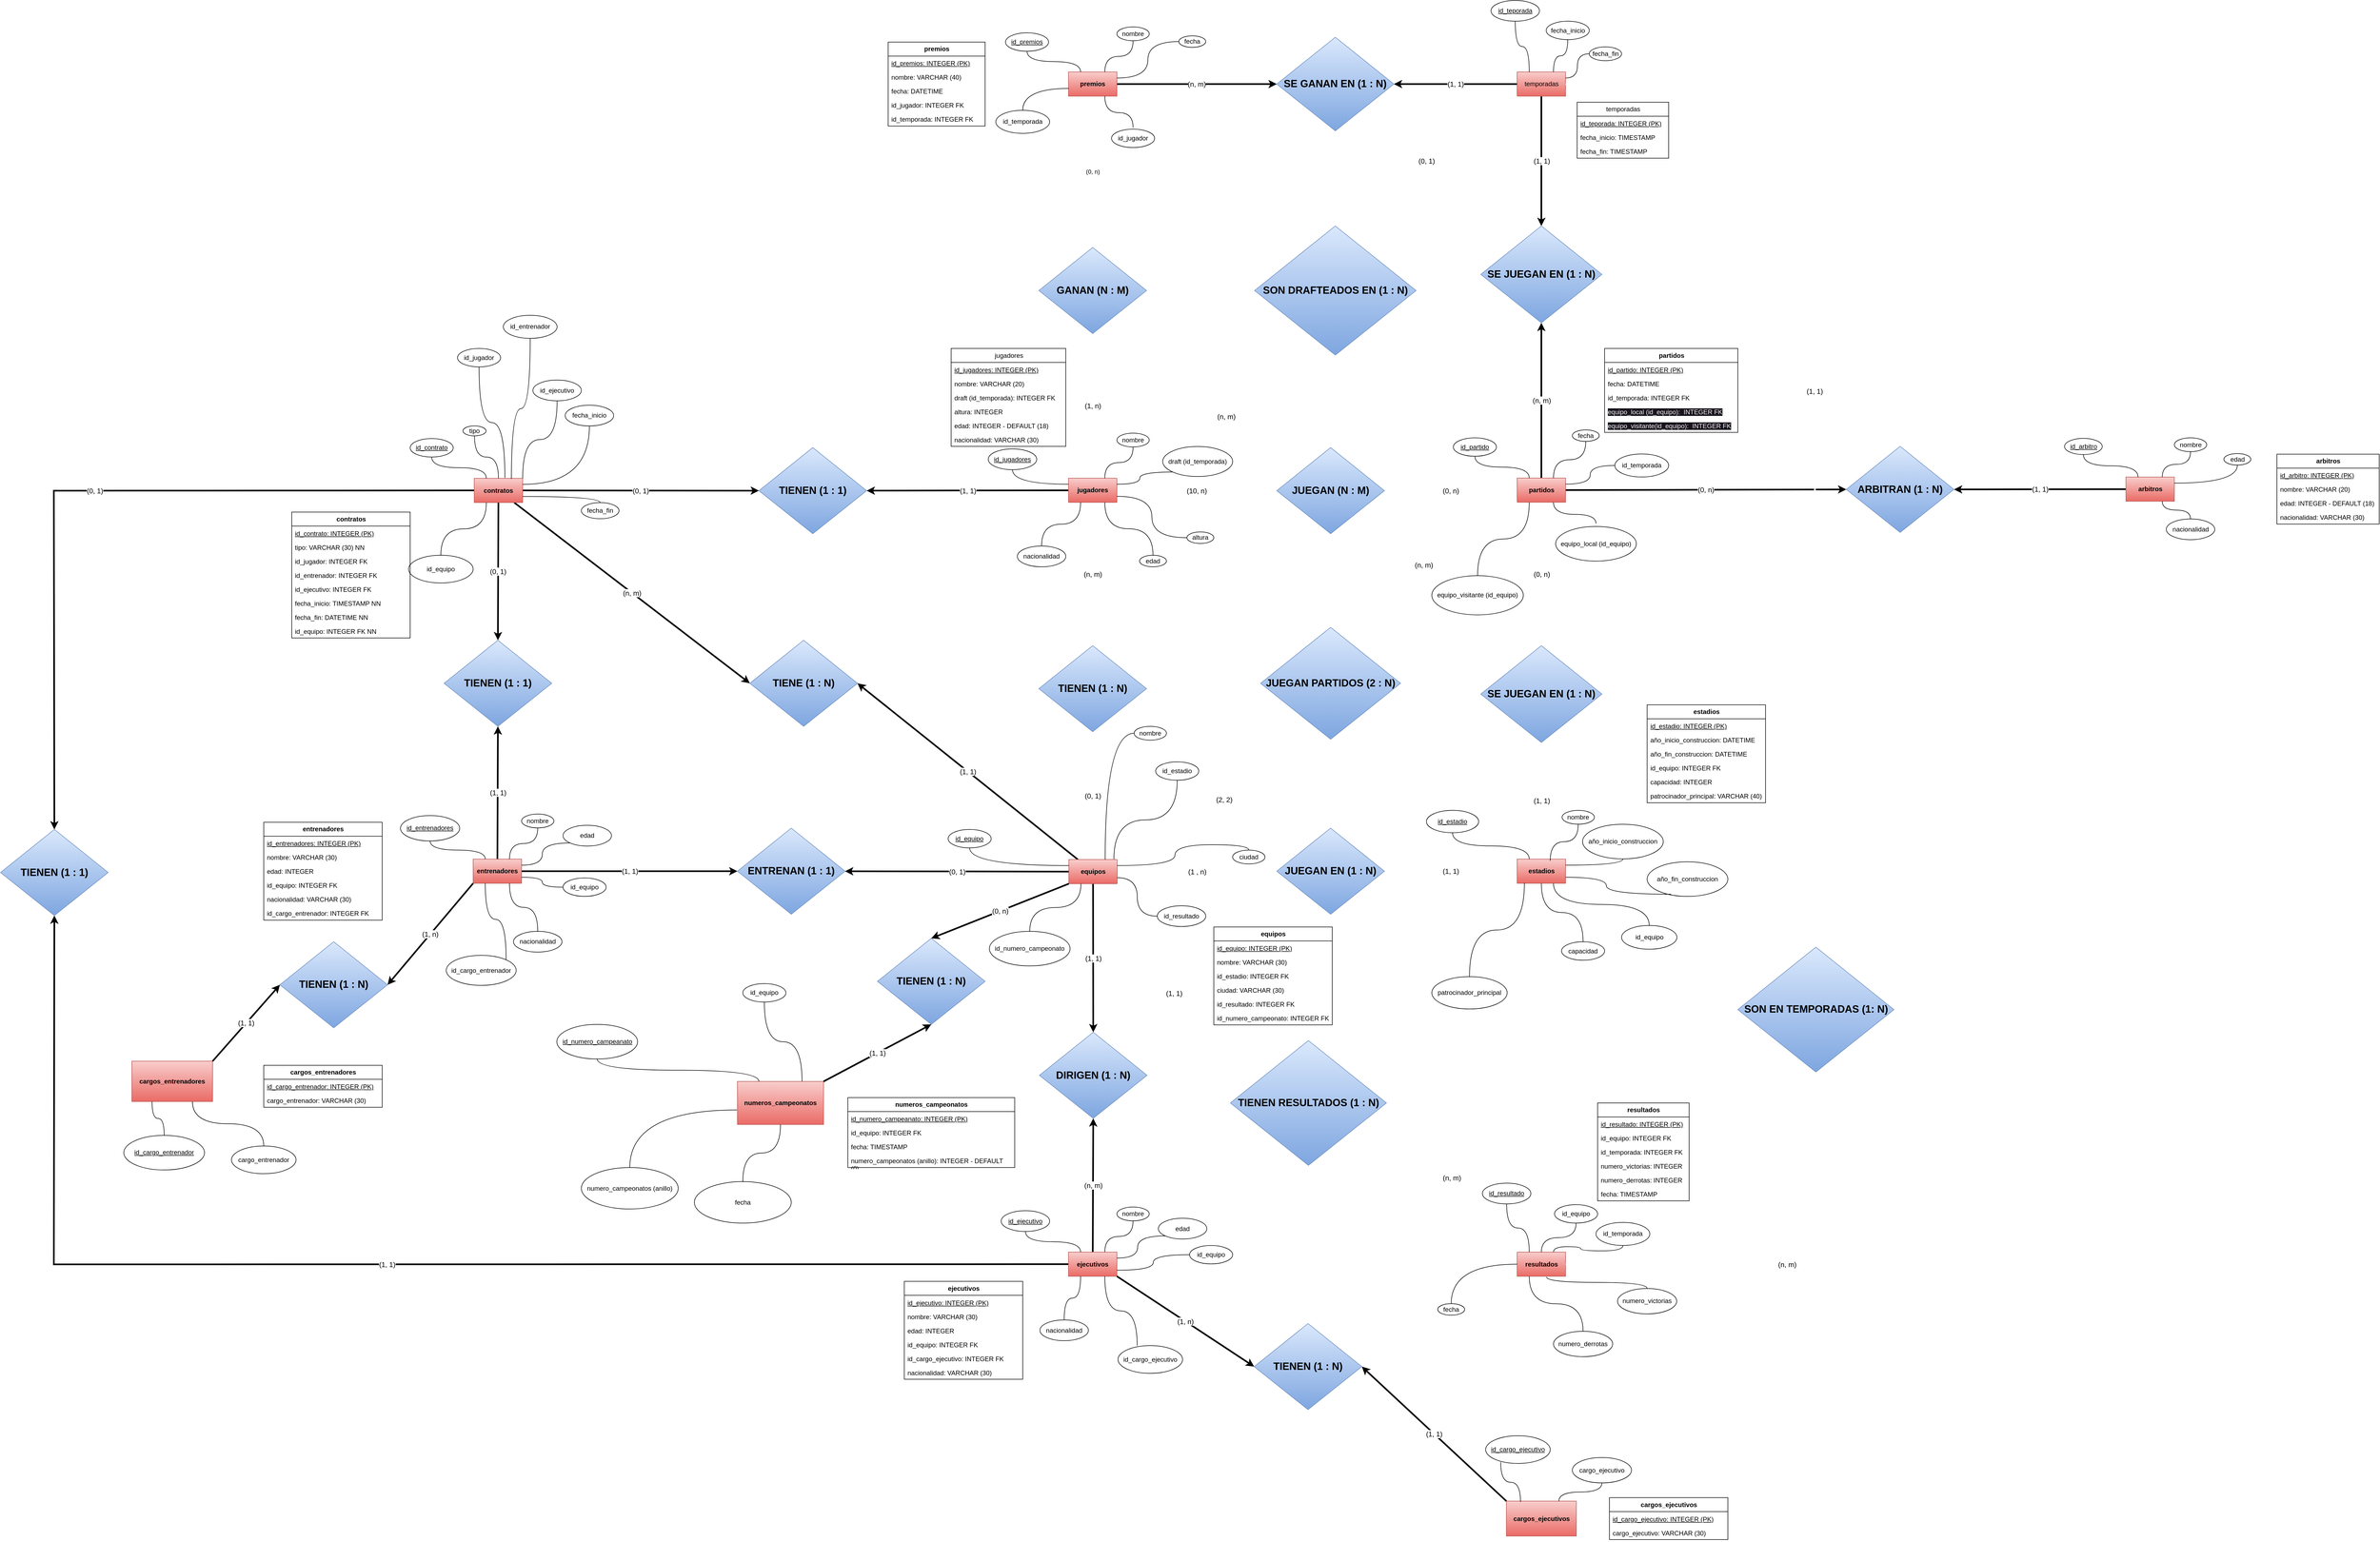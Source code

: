<mxfile>
    <diagram id="GtlSE6PxsFourFfLZDGg" name="Page-1">
        <mxGraphModel dx="5820" dy="2997" grid="1" gridSize="10" guides="1" tooltips="1" connect="1" arrows="1" fold="1" page="0" pageScale="1" pageWidth="4681" pageHeight="3300" math="0" shadow="0">
            <root>
                <mxCell id="0"/>
                <mxCell id="1" parent="0"/>
                <mxCell id="226" value="(0, n)" style="edgeStyle=none;html=1;entryX=0.5;entryY=0;entryDx=0;entryDy=0;strokeColor=#FFFFFF;strokeWidth=3;" parent="1" source="12" target="225" edge="1">
                    <mxGeometry relative="1" as="geometry"/>
                </mxCell>
                <mxCell id="340" value="&lt;font style=&quot;font-size: 13px;&quot;&gt;(n, m)&lt;/font&gt;" style="edgeStyle=none;rounded=0;html=1;entryX=0;entryY=0.5;entryDx=0;entryDy=0;strokeWidth=3;" parent="1" source="12" target="339" edge="1">
                    <mxGeometry relative="1" as="geometry"/>
                </mxCell>
                <mxCell id="12" value="premios" style="rounded=0;whiteSpace=wrap;html=1;aspect=fixed;fillColor=#f8cecc;strokeColor=#b85450;gradientColor=#ea6b66;fontStyle=1" parent="1" vertex="1">
                    <mxGeometry x="1015" y="-6.28" width="90" height="45" as="geometry"/>
                </mxCell>
                <mxCell id="13" style="edgeStyle=orthogonalEdgeStyle;html=1;exitX=0.5;exitY=1;exitDx=0;exitDy=0;entryX=0.25;entryY=0;entryDx=0;entryDy=0;curved=1;endArrow=none;endFill=0;" parent="1" source="14" target="12" edge="1">
                    <mxGeometry relative="1" as="geometry"/>
                </mxCell>
                <mxCell id="14" value="&lt;u&gt;id_premios&lt;/u&gt;" style="ellipse;whiteSpace=wrap;html=1;aspect=fixed;" parent="1" vertex="1">
                    <mxGeometry x="898" y="-78.99" width="80" height="34.28" as="geometry"/>
                </mxCell>
                <mxCell id="15" value="nombre" style="ellipse;whiteSpace=wrap;html=1;aspect=fixed;" parent="1" vertex="1">
                    <mxGeometry x="1105" y="-90" width="60" height="25.72" as="geometry"/>
                </mxCell>
                <mxCell id="16" style="edgeStyle=orthogonalEdgeStyle;html=1;exitX=0.5;exitY=1;exitDx=0;exitDy=0;entryX=0.75;entryY=0;entryDx=0;entryDy=0;curved=1;endArrow=none;endFill=0;" parent="1" source="15" target="12" edge="1">
                    <mxGeometry relative="1" as="geometry">
                        <mxPoint x="1043" y="-54.28" as="sourcePoint"/>
                        <mxPoint x="1068" y="-14.28" as="targetPoint"/>
                    </mxGeometry>
                </mxCell>
                <mxCell id="17" value="fecha" style="ellipse;whiteSpace=wrap;html=1;aspect=fixed;" parent="1" vertex="1">
                    <mxGeometry x="1220" y="-73.43" width="50" height="21.43" as="geometry"/>
                </mxCell>
                <mxCell id="18" style="edgeStyle=orthogonalEdgeStyle;html=1;exitX=0;exitY=0.5;exitDx=0;exitDy=0;entryX=1;entryY=0.25;entryDx=0;entryDy=0;curved=1;endArrow=none;endFill=0;" parent="1" source="17" target="12" edge="1">
                    <mxGeometry relative="1" as="geometry">
                        <mxPoint x="1175" y="-16.55" as="sourcePoint"/>
                        <mxPoint x="1160" y="28.02" as="targetPoint"/>
                    </mxGeometry>
                </mxCell>
                <mxCell id="19" style="edgeStyle=orthogonalEdgeStyle;html=1;curved=1;endArrow=none;endFill=0;exitX=0.5;exitY=-0.085;exitDx=0;exitDy=0;exitPerimeter=0;entryX=0.75;entryY=1;entryDx=0;entryDy=0;" parent="1" source="20" target="12" edge="1">
                    <mxGeometry relative="1" as="geometry">
                        <mxPoint x="1200" y="5.72" as="sourcePoint"/>
                        <mxPoint x="1110" y="49.62" as="targetPoint"/>
                    </mxGeometry>
                </mxCell>
                <mxCell id="20" value="id_jugador" style="ellipse;whiteSpace=wrap;html=1;aspect=fixed;" parent="1" vertex="1">
                    <mxGeometry x="1095" y="100.0" width="80" height="34.29" as="geometry"/>
                </mxCell>
                <mxCell id="21" value="id_temporada" style="ellipse;whiteSpace=wrap;html=1;aspect=fixed;" parent="1" vertex="1">
                    <mxGeometry x="880" y="65.01" width="100" height="42.86" as="geometry"/>
                </mxCell>
                <mxCell id="22" style="edgeStyle=orthogonalEdgeStyle;html=1;entryX=0.008;entryY=0.682;entryDx=0;entryDy=0;curved=1;endArrow=none;endFill=0;entryPerimeter=0;exitX=0.5;exitY=0;exitDx=0;exitDy=0;" parent="1" source="21" target="12" edge="1">
                    <mxGeometry relative="1" as="geometry">
                        <mxPoint x="1137.72" y="71.175" as="sourcePoint"/>
                        <mxPoint x="1070" y="54.01" as="targetPoint"/>
                    </mxGeometry>
                </mxCell>
                <mxCell id="220" value="&lt;font style=&quot;font-size: 13px;&quot;&gt;(n, m)&lt;/font&gt;" style="edgeStyle=none;html=1;entryX=0.5;entryY=0;entryDx=0;entryDy=0;strokeColor=#FFFFFF;strokeWidth=3;" parent="1" source="27" target="218" edge="1">
                    <mxGeometry relative="1" as="geometry"/>
                </mxCell>
                <mxCell id="223" value="&lt;font style=&quot;font-size: 13px;&quot;&gt;(10, n)&lt;/font&gt;" style="edgeStyle=none;html=1;entryX=0;entryY=0.5;entryDx=0;entryDy=0;strokeColor=#FFFFFF;strokeWidth=3;" parent="1" source="27" target="222" edge="1">
                    <mxGeometry relative="1" as="geometry"/>
                </mxCell>
                <mxCell id="227" value="&lt;font style=&quot;font-size: 13px;&quot;&gt;(1, n)&lt;/font&gt;" style="edgeStyle=none;html=1;entryX=0.5;entryY=1;entryDx=0;entryDy=0;strokeColor=#FFFFFF;strokeWidth=3;" parent="1" source="27" target="225" edge="1">
                    <mxGeometry relative="1" as="geometry"/>
                </mxCell>
                <mxCell id="289" value="&lt;font style=&quot;font-size: 13px;&quot;&gt;(1, 1)&lt;/font&gt;" style="edgeStyle=none;html=1;entryX=1;entryY=0.5;entryDx=0;entryDy=0;strokeWidth=3;" parent="1" source="27" target="287" edge="1">
                    <mxGeometry relative="1" as="geometry"/>
                </mxCell>
                <mxCell id="27" value="jugadores" style="rounded=0;whiteSpace=wrap;html=1;aspect=fixed;fillColor=#f8cecc;strokeColor=#b85450;gradientColor=#ea6b66;fontStyle=1" parent="1" vertex="1">
                    <mxGeometry x="1015" y="748.74" width="90" height="45" as="geometry"/>
                </mxCell>
                <mxCell id="28" style="edgeStyle=orthogonalEdgeStyle;html=1;exitX=0.5;exitY=1;exitDx=0;exitDy=0;entryX=0;entryY=0.25;entryDx=0;entryDy=0;curved=1;endArrow=none;endFill=0;" parent="1" source="29" target="27" edge="1">
                    <mxGeometry relative="1" as="geometry"/>
                </mxCell>
                <mxCell id="29" value="&lt;u&gt;id_jugadores&lt;/u&gt;" style="ellipse;whiteSpace=wrap;html=1;aspect=fixed;" parent="1" vertex="1">
                    <mxGeometry x="865.99" y="694.37" width="90" height="38.59" as="geometry"/>
                </mxCell>
                <mxCell id="30" value="nombre" style="ellipse;whiteSpace=wrap;html=1;aspect=fixed;" parent="1" vertex="1">
                    <mxGeometry x="1105" y="665.02" width="60" height="25.72" as="geometry"/>
                </mxCell>
                <mxCell id="31" style="edgeStyle=orthogonalEdgeStyle;html=1;exitX=0.5;exitY=1;exitDx=0;exitDy=0;entryX=0.75;entryY=0;entryDx=0;entryDy=0;curved=1;endArrow=none;endFill=0;" parent="1" source="30" target="27" edge="1">
                    <mxGeometry relative="1" as="geometry">
                        <mxPoint x="1043" y="700.74" as="sourcePoint"/>
                        <mxPoint x="1068" y="740.74" as="targetPoint"/>
                    </mxGeometry>
                </mxCell>
                <mxCell id="32" value="altura" style="ellipse;whiteSpace=wrap;html=1;aspect=fixed;" parent="1" vertex="1">
                    <mxGeometry x="1235" y="848.67" width="50" height="21.43" as="geometry"/>
                </mxCell>
                <mxCell id="33" style="edgeStyle=orthogonalEdgeStyle;html=1;exitX=0;exitY=0.5;exitDx=0;exitDy=0;entryX=1;entryY=0.75;entryDx=0;entryDy=0;curved=1;endArrow=none;endFill=0;" parent="1" source="32" target="27" edge="1">
                    <mxGeometry relative="1" as="geometry">
                        <mxPoint x="1175" y="738.47" as="sourcePoint"/>
                        <mxPoint x="1160" y="783.04" as="targetPoint"/>
                    </mxGeometry>
                </mxCell>
                <mxCell id="34" style="edgeStyle=orthogonalEdgeStyle;html=1;entryX=0.75;entryY=1;entryDx=0;entryDy=0;curved=1;endArrow=none;endFill=0;exitX=0.5;exitY=0;exitDx=0;exitDy=0;" parent="1" source="35" target="27" edge="1">
                    <mxGeometry relative="1" as="geometry">
                        <mxPoint x="1200" y="760.74" as="sourcePoint"/>
                        <mxPoint x="1110" y="804.64" as="targetPoint"/>
                    </mxGeometry>
                </mxCell>
                <mxCell id="35" value="edad" style="ellipse;whiteSpace=wrap;html=1;aspect=fixed;" parent="1" vertex="1">
                    <mxGeometry x="1147" y="892.02" width="50" height="21.43" as="geometry"/>
                </mxCell>
                <mxCell id="38" value="nacionalidad" style="ellipse;whiteSpace=wrap;html=1;aspect=fixed;" parent="1" vertex="1">
                    <mxGeometry x="920" y="874.87" width="90" height="38.58" as="geometry"/>
                </mxCell>
                <mxCell id="39" style="edgeStyle=orthogonalEdgeStyle;html=1;entryX=0.25;entryY=1;entryDx=0;entryDy=0;curved=1;endArrow=none;endFill=0;exitX=0.5;exitY=0;exitDx=0;exitDy=0;" parent="1" source="38" target="27" edge="1">
                    <mxGeometry relative="1" as="geometry">
                        <mxPoint x="955.99" y="849.05" as="sourcePoint"/>
                        <mxPoint x="1041.71" y="810.45" as="targetPoint"/>
                    </mxGeometry>
                </mxCell>
                <mxCell id="40" value="draft (id_temporada)" style="ellipse;whiteSpace=wrap;html=1;aspect=fixed;" parent="1" vertex="1">
                    <mxGeometry x="1190" y="689.88" width="130" height="55.72" as="geometry"/>
                </mxCell>
                <mxCell id="41" style="edgeStyle=orthogonalEdgeStyle;html=1;exitX=0;exitY=1;exitDx=0;exitDy=0;entryX=1;entryY=0.25;entryDx=0;entryDy=0;curved=1;endArrow=none;endFill=0;" parent="1" source="40" target="27" edge="1">
                    <mxGeometry relative="1" as="geometry">
                        <mxPoint x="1197.0" y="769.445" as="sourcePoint"/>
                        <mxPoint x="1122" y="742.84" as="targetPoint"/>
                    </mxGeometry>
                </mxCell>
                <mxCell id="279" value="&lt;font style=&quot;font-size: 13px;&quot;&gt;(1, 1)&lt;/font&gt;" style="edgeStyle=none;html=1;strokeWidth=3;" parent="1" source="42" target="278" edge="1">
                    <mxGeometry relative="1" as="geometry"/>
                </mxCell>
                <mxCell id="286" value="&lt;font style=&quot;font-size: 13px;&quot;&gt;(1, 1)&lt;/font&gt;" style="edgeStyle=none;html=1;entryX=0.5;entryY=1;entryDx=0;entryDy=0;strokeWidth=3;" parent="1" source="42" target="284" edge="1">
                    <mxGeometry relative="1" as="geometry"/>
                </mxCell>
                <mxCell id="42" value="entrenadores" style="rounded=0;whiteSpace=wrap;html=1;aspect=fixed;fillColor=#f8cecc;strokeColor=#b85450;gradientColor=#ea6b66;fontStyle=1" parent="1" vertex="1">
                    <mxGeometry x="-91" y="1456.75" width="90" height="45" as="geometry"/>
                </mxCell>
                <mxCell id="43" style="edgeStyle=orthogonalEdgeStyle;html=1;exitX=0.5;exitY=1;exitDx=0;exitDy=0;entryX=0.25;entryY=0;entryDx=0;entryDy=0;curved=1;endArrow=none;endFill=0;" parent="1" source="44" target="42" edge="1">
                    <mxGeometry relative="1" as="geometry"/>
                </mxCell>
                <mxCell id="44" value="&lt;u&gt;id_entrenadores&lt;/u&gt;" style="ellipse;whiteSpace=wrap;html=1;aspect=fixed;" parent="1" vertex="1">
                    <mxGeometry x="-226" y="1375.89" width="110" height="47.15" as="geometry"/>
                </mxCell>
                <mxCell id="45" value="nombre" style="ellipse;whiteSpace=wrap;html=1;aspect=fixed;" parent="1" vertex="1">
                    <mxGeometry x="-1" y="1373.03" width="60" height="25.72" as="geometry"/>
                </mxCell>
                <mxCell id="46" style="edgeStyle=orthogonalEdgeStyle;html=1;exitX=0.5;exitY=1;exitDx=0;exitDy=0;entryX=0.75;entryY=0;entryDx=0;entryDy=0;curved=1;endArrow=none;endFill=0;" parent="1" source="45" target="42" edge="1">
                    <mxGeometry relative="1" as="geometry">
                        <mxPoint x="-63" y="1408.75" as="sourcePoint"/>
                        <mxPoint x="-38" y="1448.75" as="targetPoint"/>
                    </mxGeometry>
                </mxCell>
                <mxCell id="47" value="id_equipo" style="ellipse;whiteSpace=wrap;html=1;aspect=fixed;" parent="1" vertex="1">
                    <mxGeometry x="76" y="1491.75" width="80" height="34.29" as="geometry"/>
                </mxCell>
                <mxCell id="48" style="edgeStyle=orthogonalEdgeStyle;html=1;exitX=0;exitY=0.5;exitDx=0;exitDy=0;entryX=1;entryY=0.75;entryDx=0;entryDy=0;curved=1;endArrow=none;endFill=0;" parent="1" source="47" target="42" edge="1">
                    <mxGeometry relative="1" as="geometry">
                        <mxPoint x="69" y="1446.48" as="sourcePoint"/>
                        <mxPoint x="54" y="1491.05" as="targetPoint"/>
                    </mxGeometry>
                </mxCell>
                <mxCell id="53" value="nacionalidad" style="ellipse;whiteSpace=wrap;html=1;aspect=fixed;" parent="1" vertex="1">
                    <mxGeometry x="-16" y="1590.99" width="90" height="38.58" as="geometry"/>
                </mxCell>
                <mxCell id="54" style="edgeStyle=orthogonalEdgeStyle;html=1;entryX=0.75;entryY=1;entryDx=0;entryDy=0;curved=1;endArrow=none;endFill=0;exitX=0.5;exitY=0;exitDx=0;exitDy=0;" parent="1" source="53" target="42" edge="1">
                    <mxGeometry relative="1" as="geometry">
                        <mxPoint x="-150.01" y="1557.06" as="sourcePoint"/>
                        <mxPoint x="-64.29" y="1518.46" as="targetPoint"/>
                    </mxGeometry>
                </mxCell>
                <mxCell id="55" value="edad" style="ellipse;whiteSpace=wrap;html=1;aspect=fixed;" parent="1" vertex="1">
                    <mxGeometry x="76" y="1393.89" width="90" height="38.58" as="geometry"/>
                </mxCell>
                <mxCell id="56" style="edgeStyle=orthogonalEdgeStyle;html=1;exitX=0;exitY=1;exitDx=0;exitDy=0;entryX=1;entryY=0.25;entryDx=0;entryDy=0;curved=1;endArrow=none;endFill=0;" parent="1" source="55" target="42" edge="1">
                    <mxGeometry relative="1" as="geometry">
                        <mxPoint x="91.0" y="1477.455" as="sourcePoint"/>
                        <mxPoint x="16" y="1450.85" as="targetPoint"/>
                    </mxGeometry>
                </mxCell>
                <mxCell id="224" value="&lt;font style=&quot;font-size: 13px;&quot;&gt;(0, n)&lt;/font&gt;" style="edgeStyle=none;html=1;entryX=1;entryY=0.5;entryDx=0;entryDy=0;strokeColor=#FFFFFF;strokeWidth=3;" parent="1" source="58" target="222" edge="1">
                    <mxGeometry relative="1" as="geometry"/>
                </mxCell>
                <mxCell id="235" value="&lt;font style=&quot;font-size: 13px;&quot;&gt;(0, n)&lt;/font&gt;" style="edgeStyle=none;html=1;strokeColor=#FFFFFF;strokeWidth=3;" parent="1" source="58" target="234" edge="1">
                    <mxGeometry relative="1" as="geometry"/>
                </mxCell>
                <mxCell id="282" value="&lt;font style=&quot;font-size: 13px;&quot;&gt;(0, n)&lt;/font&gt;" style="edgeStyle=none;html=1;entryX=0;entryY=0.5;entryDx=0;entryDy=0;strokeWidth=3;" parent="1" source="58" target="281" edge="1">
                    <mxGeometry relative="1" as="geometry"/>
                </mxCell>
                <mxCell id="344" value="&lt;font style=&quot;font-size: 13px;&quot;&gt;(n, m)&lt;/font&gt;" style="edgeStyle=none;rounded=0;html=1;entryX=0.5;entryY=1;entryDx=0;entryDy=0;strokeWidth=3;" parent="1" source="58" target="342" edge="1">
                    <mxGeometry relative="1" as="geometry"/>
                </mxCell>
                <mxCell id="58" value="partidos" style="rounded=0;whiteSpace=wrap;html=1;aspect=fixed;fillColor=#f8cecc;strokeColor=#b85450;gradientColor=#ea6b66;fontStyle=1" parent="1" vertex="1">
                    <mxGeometry x="1848.5" y="748.53" width="90" height="45" as="geometry"/>
                </mxCell>
                <mxCell id="59" style="edgeStyle=orthogonalEdgeStyle;html=1;exitX=0.5;exitY=1;exitDx=0;exitDy=0;entryX=0.25;entryY=0;entryDx=0;entryDy=0;curved=1;endArrow=none;endFill=0;" parent="1" source="60" target="58" edge="1">
                    <mxGeometry relative="1" as="geometry"/>
                </mxCell>
                <mxCell id="60" value="&lt;u&gt;id_partido&lt;/u&gt;" style="ellipse;whiteSpace=wrap;html=1;aspect=fixed;" parent="1" vertex="1">
                    <mxGeometry x="1730" y="673.74" width="80" height="34.29" as="geometry"/>
                </mxCell>
                <mxCell id="61" value="fecha" style="ellipse;whiteSpace=wrap;html=1;aspect=fixed;" parent="1" vertex="1">
                    <mxGeometry x="1951" y="658.95" width="50" height="21.43" as="geometry"/>
                </mxCell>
                <mxCell id="62" style="edgeStyle=orthogonalEdgeStyle;html=1;exitX=0.5;exitY=1;exitDx=0;exitDy=0;entryX=0.75;entryY=0;entryDx=0;entryDy=0;curved=1;endArrow=none;endFill=0;" parent="1" source="61" target="58" edge="1">
                    <mxGeometry relative="1" as="geometry">
                        <mxPoint x="1876.5" y="699.53" as="sourcePoint"/>
                        <mxPoint x="1901.5" y="739.53" as="targetPoint"/>
                    </mxGeometry>
                </mxCell>
                <mxCell id="63" value="id_temporada" style="ellipse;whiteSpace=wrap;html=1;aspect=fixed;" parent="1" vertex="1">
                    <mxGeometry x="2030" y="703.7" width="100" height="42.86" as="geometry"/>
                </mxCell>
                <mxCell id="64" style="edgeStyle=orthogonalEdgeStyle;html=1;exitX=0;exitY=0.5;exitDx=0;exitDy=0;entryX=1;entryY=0.25;entryDx=0;entryDy=0;curved=1;endArrow=none;endFill=0;" parent="1" source="63" target="58" edge="1">
                    <mxGeometry relative="1" as="geometry">
                        <mxPoint x="2008.5" y="737.26" as="sourcePoint"/>
                        <mxPoint x="1993.5" y="781.83" as="targetPoint"/>
                    </mxGeometry>
                </mxCell>
                <mxCell id="65" style="edgeStyle=orthogonalEdgeStyle;html=1;entryX=0.75;entryY=1;entryDx=0;entryDy=0;curved=1;endArrow=none;endFill=0;exitX=0.5;exitY=-0.085;exitDx=0;exitDy=0;exitPerimeter=0;" parent="1" source="66" target="58" edge="1">
                    <mxGeometry relative="1" as="geometry">
                        <mxPoint x="2033.5" y="759.53" as="sourcePoint"/>
                        <mxPoint x="1943.5" y="803.43" as="targetPoint"/>
                    </mxGeometry>
                </mxCell>
                <mxCell id="66" value="equipo_local (id_equipo)" style="ellipse;whiteSpace=wrap;html=1;aspect=fixed;" parent="1" vertex="1">
                    <mxGeometry x="1920" y="838.53" width="150" height="64.3" as="geometry"/>
                </mxCell>
                <mxCell id="67" value="equipo_visitante (id_equipo)" style="ellipse;whiteSpace=wrap;html=1;aspect=fixed;" parent="1" vertex="1">
                    <mxGeometry x="1690" y="930.0" width="170" height="72.87" as="geometry"/>
                </mxCell>
                <mxCell id="68" style="edgeStyle=orthogonalEdgeStyle;html=1;entryX=0.25;entryY=1;entryDx=0;entryDy=0;curved=1;endArrow=none;endFill=0;exitX=0.5;exitY=0;exitDx=0;exitDy=0;" parent="1" source="67" target="58" edge="1">
                    <mxGeometry relative="1" as="geometry">
                        <mxPoint x="1971.22" y="824.985" as="sourcePoint"/>
                        <mxPoint x="1903.5" y="807.82" as="targetPoint"/>
                    </mxGeometry>
                </mxCell>
                <mxCell id="283" value="&lt;font style=&quot;font-size: 13px;&quot;&gt;(1, 1)&lt;/font&gt;" style="edgeStyle=none;html=1;entryX=1;entryY=0.5;entryDx=0;entryDy=0;strokeWidth=3;" parent="1" source="72" target="281" edge="1">
                    <mxGeometry relative="1" as="geometry"/>
                </mxCell>
                <mxCell id="72" value="arbitros" style="rounded=0;whiteSpace=wrap;html=1;aspect=fixed;fillColor=#f8cecc;strokeColor=#b85450;gradientColor=#ea6b66;fontStyle=1" parent="1" vertex="1">
                    <mxGeometry x="2979.5" y="746.67" width="90" height="45" as="geometry"/>
                </mxCell>
                <mxCell id="73" style="edgeStyle=orthogonalEdgeStyle;html=1;exitX=0.5;exitY=1;exitDx=0;exitDy=0;entryX=0.25;entryY=0;entryDx=0;entryDy=0;curved=1;endArrow=none;endFill=0;" parent="1" source="74" target="72" edge="1">
                    <mxGeometry relative="1" as="geometry"/>
                </mxCell>
                <mxCell id="74" value="&lt;u&gt;id_arbitro&lt;/u&gt;" style="ellipse;whiteSpace=wrap;html=1;aspect=fixed;" parent="1" vertex="1">
                    <mxGeometry x="2865.5" y="674.81" width="70" height="30.01" as="geometry"/>
                </mxCell>
                <mxCell id="75" value="nombre" style="ellipse;whiteSpace=wrap;html=1;aspect=fixed;" parent="1" vertex="1">
                    <mxGeometry x="3069.5" y="673.74" width="60" height="25.72" as="geometry"/>
                </mxCell>
                <mxCell id="76" style="edgeStyle=orthogonalEdgeStyle;html=1;exitX=0.5;exitY=1;exitDx=0;exitDy=0;entryX=0.75;entryY=0;entryDx=0;entryDy=0;curved=1;endArrow=none;endFill=0;" parent="1" source="75" target="72" edge="1">
                    <mxGeometry relative="1" as="geometry">
                        <mxPoint x="3007.5" y="698.67" as="sourcePoint"/>
                        <mxPoint x="3032.5" y="738.67" as="targetPoint"/>
                    </mxGeometry>
                </mxCell>
                <mxCell id="79" style="edgeStyle=orthogonalEdgeStyle;html=1;entryX=1;entryY=0.25;entryDx=0;entryDy=0;curved=1;endArrow=none;endFill=0;exitX=0.5;exitY=1;exitDx=0;exitDy=0;" parent="1" source="80" target="72" edge="1">
                    <mxGeometry relative="1" as="geometry">
                        <mxPoint x="3164.5" y="758.67" as="sourcePoint"/>
                        <mxPoint x="3074.5" y="802.57" as="targetPoint"/>
                    </mxGeometry>
                </mxCell>
                <mxCell id="80" value="edad" style="ellipse;whiteSpace=wrap;html=1;aspect=fixed;" parent="1" vertex="1">
                    <mxGeometry x="3161.5" y="702.95" width="50" height="21.43" as="geometry"/>
                </mxCell>
                <mxCell id="83" value="nacionalidad" style="ellipse;whiteSpace=wrap;html=1;aspect=fixed;" parent="1" vertex="1">
                    <mxGeometry x="3054.5" y="824.53" width="90" height="38.58" as="geometry"/>
                </mxCell>
                <mxCell id="84" style="edgeStyle=orthogonalEdgeStyle;html=1;entryX=0.75;entryY=1;entryDx=0;entryDy=0;curved=1;endArrow=none;endFill=0;exitX=0.5;exitY=0;exitDx=0;exitDy=0;" parent="1" source="83" target="72" edge="1">
                    <mxGeometry relative="1" as="geometry">
                        <mxPoint x="2920.49" y="846.98" as="sourcePoint"/>
                        <mxPoint x="3006.21" y="808.38" as="targetPoint"/>
                    </mxGeometry>
                </mxCell>
                <mxCell id="221" value="&lt;font style=&quot;font-size: 13px;&quot;&gt;(0, 1)&lt;/font&gt;" style="edgeStyle=none;html=1;entryX=0.5;entryY=1;entryDx=0;entryDy=0;strokeColor=#FFFFFF;strokeWidth=3;" parent="1" source="90" target="218" edge="1">
                    <mxGeometry relative="1" as="geometry"/>
                </mxCell>
                <mxCell id="232" value="&lt;font style=&quot;font-size: 13px;&quot;&gt;(1 , n)&lt;/font&gt;" style="edgeStyle=none;html=1;entryX=0;entryY=0.5;entryDx=0;entryDy=0;strokeColor=#FFFFFF;strokeWidth=3;" parent="1" source="90" target="231" edge="1">
                    <mxGeometry relative="1" as="geometry"/>
                </mxCell>
                <mxCell id="280" value="&lt;font style=&quot;font-size: 13px;&quot;&gt;(0, 1)&lt;/font&gt;" style="edgeStyle=none;html=1;strokeWidth=3;" parent="1" source="90" target="278" edge="1">
                    <mxGeometry relative="1" as="geometry"/>
                </mxCell>
                <mxCell id="307" value="&lt;font style=&quot;font-size: 13px;&quot;&gt;(1, 1)&lt;/font&gt;" style="edgeStyle=none;html=1;strokeWidth=3;entryX=0.5;entryY=0;entryDx=0;entryDy=0;" parent="1" source="90" target="306" edge="1">
                    <mxGeometry relative="1" as="geometry">
                        <mxPoint x="1070" y="1780" as="targetPoint"/>
                    </mxGeometry>
                </mxCell>
                <mxCell id="348" value="&lt;font style=&quot;font-size: 13px;&quot;&gt;(1, 1)&lt;/font&gt;" style="edgeStyle=none;rounded=0;html=1;entryX=1;entryY=0.5;entryDx=0;entryDy=0;strokeWidth=3;" parent="1" source="90" target="345" edge="1">
                    <mxGeometry relative="1" as="geometry"/>
                </mxCell>
                <mxCell id="90" value="equipos" style="rounded=0;whiteSpace=wrap;html=1;aspect=fixed;fillColor=#f8cecc;strokeColor=#b85450;gradientColor=#ea6b66;fontStyle=1" parent="1" vertex="1">
                    <mxGeometry x="1015.63" y="1457.53" width="90" height="45" as="geometry"/>
                </mxCell>
                <mxCell id="91" style="edgeStyle=orthogonalEdgeStyle;html=1;exitX=0.5;exitY=1;exitDx=0;exitDy=0;entryX=0;entryY=0.25;entryDx=0;entryDy=0;curved=1;endArrow=none;endFill=0;" parent="1" source="92" target="90" edge="1">
                    <mxGeometry relative="1" as="geometry"/>
                </mxCell>
                <mxCell id="92" value="&lt;u&gt;id_equipo&lt;/u&gt;" style="ellipse;whiteSpace=wrap;html=1;aspect=fixed;" parent="1" vertex="1">
                    <mxGeometry x="791.39" y="1401.64" width="80" height="34.29" as="geometry"/>
                </mxCell>
                <mxCell id="93" value="nombre" style="ellipse;whiteSpace=wrap;html=1;aspect=fixed;" parent="1" vertex="1">
                    <mxGeometry x="1137" y="1210" width="60" height="25.72" as="geometry"/>
                </mxCell>
                <mxCell id="94" style="edgeStyle=orthogonalEdgeStyle;html=1;exitX=0;exitY=0.5;exitDx=0;exitDy=0;entryX=0.75;entryY=0;entryDx=0;entryDy=0;curved=1;endArrow=none;endFill=0;" parent="1" source="93" target="90" edge="1">
                    <mxGeometry relative="1" as="geometry">
                        <mxPoint x="1191.88" y="1372.06" as="sourcePoint"/>
                        <mxPoint x="1068.63" y="1449.53" as="targetPoint"/>
                    </mxGeometry>
                </mxCell>
                <mxCell id="96" style="edgeStyle=orthogonalEdgeStyle;html=1;exitX=0.5;exitY=1;exitDx=0;exitDy=0;entryX=0.93;entryY=-0.014;entryDx=0;entryDy=0;curved=1;endArrow=none;endFill=0;entryPerimeter=0;" parent="1" source="95" target="90" edge="1">
                    <mxGeometry relative="1" as="geometry">
                        <mxPoint x="1190.0" y="1349.455" as="sourcePoint"/>
                        <mxPoint x="1160.63" y="1491.83" as="targetPoint"/>
                    </mxGeometry>
                </mxCell>
                <mxCell id="97" style="edgeStyle=orthogonalEdgeStyle;html=1;entryX=1;entryY=0.75;entryDx=0;entryDy=0;curved=1;endArrow=none;endFill=0;exitX=0;exitY=0.5;exitDx=0;exitDy=0;" parent="1" source="98" target="90" edge="1">
                    <mxGeometry relative="1" as="geometry">
                        <mxPoint x="1200.63" y="1469.53" as="sourcePoint"/>
                        <mxPoint x="1110.63" y="1513.43" as="targetPoint"/>
                    </mxGeometry>
                </mxCell>
                <mxCell id="95" value="id_estadio" style="ellipse;whiteSpace=wrap;html=1;aspect=fixed;" parent="1" vertex="1">
                    <mxGeometry x="1177" y="1276.0" width="80" height="34.29" as="geometry"/>
                </mxCell>
                <mxCell id="98" value="id_resultado" style="ellipse;whiteSpace=wrap;html=1;aspect=fixed;" parent="1" vertex="1">
                    <mxGeometry x="1180" y="1543.46" width="90" height="38.58" as="geometry"/>
                </mxCell>
                <mxCell id="103" value="ciudad" style="ellipse;whiteSpace=wrap;html=1;aspect=fixed;" parent="1" vertex="1">
                    <mxGeometry x="1320" y="1440.0" width="60" height="25.72" as="geometry"/>
                </mxCell>
                <mxCell id="104" style="edgeStyle=orthogonalEdgeStyle;html=1;exitX=0.5;exitY=0;exitDx=0;exitDy=0;entryX=1;entryY=0.25;entryDx=0;entryDy=0;curved=1;endArrow=none;endFill=0;" parent="1" source="103" target="90" edge="1">
                    <mxGeometry relative="1" as="geometry">
                        <mxPoint x="1197.63" y="1478.235" as="sourcePoint"/>
                        <mxPoint x="1122.63" y="1451.63" as="targetPoint"/>
                    </mxGeometry>
                </mxCell>
                <mxCell id="233" value="&lt;font style=&quot;font-size: 13px;&quot;&gt;(1, 1)&lt;/font&gt;" style="edgeStyle=none;html=1;entryX=1;entryY=0.5;entryDx=0;entryDy=0;strokeColor=#FFFFFF;strokeWidth=3;" parent="1" source="173" target="231" edge="1">
                    <mxGeometry relative="1" as="geometry"/>
                </mxCell>
                <mxCell id="236" value="&lt;font style=&quot;font-size: 13px;&quot;&gt;(1, 1)&lt;/font&gt;" style="edgeStyle=none;html=1;strokeColor=#FFFFFF;strokeWidth=3;" parent="1" source="173" target="234" edge="1">
                    <mxGeometry relative="1" as="geometry"/>
                </mxCell>
                <mxCell id="173" value="estadios" style="rounded=0;whiteSpace=wrap;html=1;aspect=fixed;fillColor=#f8cecc;strokeColor=#b85450;gradientColor=#ea6b66;fontStyle=1" parent="1" vertex="1">
                    <mxGeometry x="1848.5" y="1456.75" width="90" height="45" as="geometry"/>
                </mxCell>
                <mxCell id="174" style="edgeStyle=orthogonalEdgeStyle;html=1;exitX=0.5;exitY=1;exitDx=0;exitDy=0;entryX=0.25;entryY=0;entryDx=0;entryDy=0;curved=1;endArrow=none;endFill=0;" parent="1" source="175" target="173" edge="1">
                    <mxGeometry relative="1" as="geometry"/>
                </mxCell>
                <mxCell id="175" value="&lt;u&gt;id_estadio&lt;/u&gt;" style="ellipse;whiteSpace=wrap;html=1;aspect=fixed;" parent="1" vertex="1">
                    <mxGeometry x="1680" y="1366.17" width="97" height="41.58" as="geometry"/>
                </mxCell>
                <mxCell id="178" style="edgeStyle=orthogonalEdgeStyle;html=1;entryX=1;entryY=0.25;entryDx=0;entryDy=0;curved=1;endArrow=none;endFill=0;exitX=0.5;exitY=1;exitDx=0;exitDy=0;" parent="1" source="179" target="173" edge="1">
                    <mxGeometry relative="1" as="geometry">
                        <mxPoint x="2023.0" y="1468.75" as="sourcePoint"/>
                        <mxPoint x="1933" y="1512.65" as="targetPoint"/>
                    </mxGeometry>
                </mxCell>
                <mxCell id="179" value="año_inicio_construccion" style="ellipse;whiteSpace=wrap;html=1;aspect=fixed;" parent="1" vertex="1">
                    <mxGeometry x="1970.0" y="1392.03" width="150" height="64.29" as="geometry"/>
                </mxCell>
                <mxCell id="180" value="id_equipo" style="ellipse;whiteSpace=wrap;html=1;aspect=fixed;" parent="1" vertex="1">
                    <mxGeometry x="2042.5" y="1580.12" width="102.88" height="44.1" as="geometry"/>
                </mxCell>
                <mxCell id="181" style="edgeStyle=orthogonalEdgeStyle;html=1;entryX=0.75;entryY=1;entryDx=0;entryDy=0;curved=1;endArrow=none;endFill=0;exitX=0.5;exitY=0;exitDx=0;exitDy=0;" parent="1" source="180" target="173" edge="1">
                    <mxGeometry relative="1" as="geometry">
                        <mxPoint x="1778.99" y="1557.06" as="sourcePoint"/>
                        <mxPoint x="1864.71" y="1518.46" as="targetPoint"/>
                    </mxGeometry>
                </mxCell>
                <mxCell id="182" value="capacidad" style="ellipse;whiteSpace=wrap;html=1;aspect=fixed;" parent="1" vertex="1">
                    <mxGeometry x="1931" y="1610.39" width="80" height="34.29" as="geometry"/>
                </mxCell>
                <mxCell id="183" style="edgeStyle=orthogonalEdgeStyle;html=1;curved=1;endArrow=none;endFill=0;exitX=0.5;exitY=0;exitDx=0;exitDy=0;entryX=0.5;entryY=1;entryDx=0;entryDy=0;" parent="1" source="182" target="173" edge="1">
                    <mxGeometry relative="1" as="geometry">
                        <mxPoint x="1968" y="1550.61" as="sourcePoint"/>
                        <mxPoint x="1915.5" y="1511.75" as="targetPoint"/>
                    </mxGeometry>
                </mxCell>
                <mxCell id="218" value="&lt;font color=&quot;#000000&quot;&gt;&lt;span style=&quot;font-size: 19px;&quot;&gt;&lt;b&gt;TIENEN (1 : N)&lt;/b&gt;&lt;/span&gt;&lt;/font&gt;" style="rhombus;whiteSpace=wrap;html=1;rounded=0;fillColor=#dae8fc;strokeColor=#6c8ebf;aspect=fixed;gradientColor=#7ea6e0;" parent="1" vertex="1">
                    <mxGeometry x="960" y="1060" width="200" height="160" as="geometry"/>
                </mxCell>
                <mxCell id="222" value="&lt;font color=&quot;#000000&quot;&gt;&lt;span style=&quot;font-size: 19px;&quot;&gt;&lt;b&gt;JUEGAN (N : M)&lt;/b&gt;&lt;/span&gt;&lt;/font&gt;" style="rhombus;whiteSpace=wrap;html=1;rounded=0;fillColor=#dae8fc;strokeColor=#6c8ebf;aspect=fixed;gradientColor=#7ea6e0;" parent="1" vertex="1">
                    <mxGeometry x="1402" y="691.95" width="200" height="160" as="geometry"/>
                </mxCell>
                <mxCell id="225" value="&lt;font color=&quot;#000000&quot;&gt;&lt;span style=&quot;font-size: 19px;&quot;&gt;&lt;b&gt;GANAN (N : M)&lt;/b&gt;&lt;/span&gt;&lt;/font&gt;" style="rhombus;whiteSpace=wrap;html=1;rounded=0;fillColor=#dae8fc;strokeColor=#6c8ebf;aspect=fixed;gradientColor=#7ea6e0;" parent="1" vertex="1">
                    <mxGeometry x="960" y="320.0" width="200" height="160" as="geometry"/>
                </mxCell>
                <mxCell id="231" value="&lt;font color=&quot;#000000&quot;&gt;&lt;span style=&quot;font-size: 19px;&quot;&gt;&lt;b&gt;JUEGAN EN (1 : N)&lt;/b&gt;&lt;/span&gt;&lt;/font&gt;" style="rhombus;whiteSpace=wrap;html=1;rounded=0;fillColor=#dae8fc;strokeColor=#6c8ebf;aspect=fixed;gradientColor=#7ea6e0;" parent="1" vertex="1">
                    <mxGeometry x="1402" y="1399.25" width="200" height="160" as="geometry"/>
                </mxCell>
                <mxCell id="234" value="&lt;font color=&quot;#000000&quot;&gt;&lt;span style=&quot;font-size: 19px;&quot;&gt;&lt;b&gt;SE JUEGAN EN (1 : N)&lt;/b&gt;&lt;/span&gt;&lt;/font&gt;" style="rhombus;whiteSpace=wrap;html=1;rounded=0;fillColor=#dae8fc;strokeColor=#6c8ebf;aspect=fixed;gradientColor=#7ea6e0;" parent="1" vertex="1">
                    <mxGeometry x="1781" y="1060" width="225" height="180" as="geometry"/>
                </mxCell>
                <mxCell id="285" value="&lt;font style=&quot;font-size: 13px;&quot;&gt;(0, 1)&lt;/font&gt;" style="edgeStyle=none;html=1;entryX=0.5;entryY=0;entryDx=0;entryDy=0;strokeWidth=3;" parent="1" source="263" target="284" edge="1">
                    <mxGeometry relative="1" as="geometry"/>
                </mxCell>
                <mxCell id="288" value="&lt;font style=&quot;font-size: 13px;&quot;&gt;(0, 1)&lt;/font&gt;" style="edgeStyle=none;html=1;entryX=0;entryY=0.5;entryDx=0;entryDy=0;strokeWidth=3;" parent="1" source="263" target="287" edge="1">
                    <mxGeometry relative="1" as="geometry"/>
                </mxCell>
                <mxCell id="311" value="&lt;font style=&quot;font-size: 13px;&quot;&gt;(0, 1)&lt;/font&gt;" style="edgeStyle=none;html=1;entryX=0.5;entryY=0;entryDx=0;entryDy=0;strokeWidth=3;rounded=0;" parent="1" source="263" target="310" edge="1">
                    <mxGeometry relative="1" as="geometry">
                        <Array as="points">
                            <mxPoint x="-870" y="772"/>
                        </Array>
                    </mxGeometry>
                </mxCell>
                <mxCell id="346" value="&lt;font style=&quot;font-size: 13px;&quot;&gt;(n, m)&lt;/font&gt;" style="edgeStyle=none;rounded=0;html=1;entryX=0;entryY=0.5;entryDx=0;entryDy=0;strokeWidth=3;" parent="1" source="263" target="345" edge="1">
                    <mxGeometry relative="1" as="geometry"/>
                </mxCell>
                <mxCell id="263" value="contratos" style="rounded=0;whiteSpace=wrap;html=1;aspect=fixed;fillColor=#f8cecc;strokeColor=#b85450;gradientColor=#ea6b66;fontStyle=1" parent="1" vertex="1">
                    <mxGeometry x="-89" y="749.02" width="90" height="45" as="geometry"/>
                </mxCell>
                <mxCell id="264" style="edgeStyle=orthogonalEdgeStyle;html=1;exitX=0.5;exitY=1;exitDx=0;exitDy=0;entryX=0.25;entryY=0;entryDx=0;entryDy=0;curved=1;endArrow=none;endFill=0;" parent="1" source="265" target="263" edge="1">
                    <mxGeometry relative="1" as="geometry"/>
                </mxCell>
                <mxCell id="265" value="&lt;u&gt;id_contrato&lt;/u&gt;" style="ellipse;whiteSpace=wrap;html=1;aspect=fixed;" parent="1" vertex="1">
                    <mxGeometry x="-208" y="675.16" width="80" height="34.29" as="geometry"/>
                </mxCell>
                <mxCell id="266" value="id_jugador" style="ellipse;whiteSpace=wrap;html=1;aspect=fixed;" parent="1" vertex="1">
                    <mxGeometry x="-120" y="507.67" width="80" height="34.29" as="geometry"/>
                </mxCell>
                <mxCell id="267" style="edgeStyle=orthogonalEdgeStyle;html=1;exitX=0.5;exitY=1;exitDx=0;exitDy=0;curved=1;endArrow=none;endFill=0;entryX=0.633;entryY=-0.019;entryDx=0;entryDy=0;entryPerimeter=0;" parent="1" source="266" target="263" edge="1">
                    <mxGeometry relative="1" as="geometry">
                        <mxPoint x="-61" y="701.02" as="sourcePoint"/>
                        <mxPoint x="-30" y="740" as="targetPoint"/>
                    </mxGeometry>
                </mxCell>
                <mxCell id="268" style="edgeStyle=orthogonalEdgeStyle;html=1;entryX=1;entryY=0.25;entryDx=0;entryDy=0;curved=1;endArrow=none;endFill=0;exitX=0.5;exitY=1;exitDx=0;exitDy=0;" parent="1" source="269" target="263" edge="1">
                    <mxGeometry relative="1" as="geometry">
                        <mxPoint x="96" y="761.02" as="sourcePoint"/>
                        <mxPoint x="6" y="804.92" as="targetPoint"/>
                    </mxGeometry>
                </mxCell>
                <mxCell id="269" value="fecha_inicio" style="ellipse;whiteSpace=wrap;html=1;aspect=fixed;" parent="1" vertex="1">
                    <mxGeometry x="80" y="613.08" width="90" height="38.58" as="geometry"/>
                </mxCell>
                <mxCell id="272" value="tipo" style="ellipse;whiteSpace=wrap;html=1;aspect=fixed;" parent="1" vertex="1">
                    <mxGeometry x="-110" y="651.66" width="43" height="18.44" as="geometry"/>
                </mxCell>
                <mxCell id="273" style="edgeStyle=orthogonalEdgeStyle;html=1;exitX=0.5;exitY=1;exitDx=0;exitDy=0;entryX=0.5;entryY=0;entryDx=0;entryDy=0;curved=1;endArrow=none;endFill=0;" parent="1" source="272" target="263" edge="1">
                    <mxGeometry relative="1" as="geometry">
                        <mxPoint x="44.5" y="700.45" as="sourcePoint"/>
                        <mxPoint x="-11.5" y="759.02" as="targetPoint"/>
                    </mxGeometry>
                </mxCell>
                <mxCell id="274" value="fecha_fin" style="ellipse;whiteSpace=wrap;html=1;aspect=fixed;" parent="1" vertex="1">
                    <mxGeometry x="110" y="794.17" width="70" height="30.01" as="geometry"/>
                </mxCell>
                <mxCell id="275" style="edgeStyle=orthogonalEdgeStyle;html=1;entryX=1;entryY=0.75;entryDx=0;entryDy=0;curved=1;endArrow=none;endFill=0;exitX=0.5;exitY=0;exitDx=0;exitDy=0;" parent="1" source="274" target="263" edge="1">
                    <mxGeometry relative="1" as="geometry">
                        <mxPoint x="70" y="868.75" as="sourcePoint"/>
                        <mxPoint x="-11.5" y="804.02" as="targetPoint"/>
                    </mxGeometry>
                </mxCell>
                <mxCell id="278" value="&lt;font color=&quot;#000000&quot;&gt;&lt;span style=&quot;font-size: 19px;&quot;&gt;&lt;b&gt;ENTRENAN (1 : 1)&lt;/b&gt;&lt;/span&gt;&lt;/font&gt;" style="rhombus;whiteSpace=wrap;html=1;rounded=0;fillColor=#dae8fc;strokeColor=#6c8ebf;aspect=fixed;gradientColor=#7ea6e0;" parent="1" vertex="1">
                    <mxGeometry x="400" y="1399.25" width="200" height="160" as="geometry"/>
                </mxCell>
                <mxCell id="281" value="&lt;font color=&quot;#000000&quot;&gt;&lt;span style=&quot;font-size: 19px;&quot;&gt;&lt;b&gt;ARBITRAN (1 : N)&lt;/b&gt;&lt;/span&gt;&lt;/font&gt;" style="rhombus;whiteSpace=wrap;html=1;rounded=0;fillColor=#dae8fc;strokeColor=#6c8ebf;aspect=fixed;gradientColor=#7ea6e0;" parent="1" vertex="1">
                    <mxGeometry x="2460" y="689.67" width="200" height="160" as="geometry"/>
                </mxCell>
                <mxCell id="284" value="&lt;font color=&quot;#000000&quot;&gt;&lt;span style=&quot;font-size: 19px;&quot;&gt;&lt;b&gt;TIENEN&amp;nbsp;&lt;/b&gt;&lt;/span&gt;&lt;/font&gt;&lt;b style=&quot;color: rgb(0, 0, 0); font-size: 19px;&quot;&gt;(1 : 1)&lt;/b&gt;" style="rhombus;whiteSpace=wrap;html=1;rounded=0;fillColor=#dae8fc;strokeColor=#6c8ebf;aspect=fixed;gradientColor=#7ea6e0;" parent="1" vertex="1">
                    <mxGeometry x="-145" y="1050" width="200" height="160" as="geometry"/>
                </mxCell>
                <mxCell id="287" value="&lt;font color=&quot;#000000&quot;&gt;&lt;span style=&quot;font-size: 19px;&quot;&gt;&lt;b&gt;TIENEN&amp;nbsp;&lt;/b&gt;&lt;/span&gt;&lt;/font&gt;&lt;b style=&quot;color: rgb(0, 0, 0); font-size: 19px;&quot;&gt;(1 : 1)&lt;/b&gt;" style="rhombus;whiteSpace=wrap;html=1;rounded=0;fillColor=#dae8fc;strokeColor=#6c8ebf;aspect=fixed;gradientColor=#7ea6e0;" parent="1" vertex="1">
                    <mxGeometry x="440" y="691.95" width="200" height="160" as="geometry"/>
                </mxCell>
                <mxCell id="290" value="&lt;font style=&quot;font-size: 13px;&quot;&gt;(n, m)&lt;/font&gt;" style="edgeStyle=none;html=1;entryX=0.5;entryY=1;entryDx=0;entryDy=0;strokeWidth=3;" parent="1" source="291" target="306" edge="1">
                    <mxGeometry relative="1" as="geometry"/>
                </mxCell>
                <mxCell id="312" value="&lt;font style=&quot;font-size: 13px;&quot;&gt;(1, 1)&lt;/font&gt;" style="edgeStyle=none;rounded=0;html=1;entryX=0.5;entryY=1;entryDx=0;entryDy=0;strokeWidth=3;" parent="1" source="291" target="310" edge="1">
                    <mxGeometry relative="1" as="geometry">
                        <Array as="points">
                            <mxPoint x="-870" y="2210"/>
                        </Array>
                    </mxGeometry>
                </mxCell>
                <mxCell id="291" value="ejecutivos" style="rounded=0;whiteSpace=wrap;html=1;aspect=fixed;fillColor=#f8cecc;strokeColor=#b85450;gradientColor=#ea6b66;fontStyle=1" parent="1" vertex="1">
                    <mxGeometry x="1015" y="2187.14" width="90" height="45" as="geometry"/>
                </mxCell>
                <mxCell id="292" style="edgeStyle=orthogonalEdgeStyle;html=1;exitX=0.5;exitY=1;exitDx=0;exitDy=0;entryX=0.25;entryY=0;entryDx=0;entryDy=0;curved=1;endArrow=none;endFill=0;" parent="1" source="293" target="291" edge="1">
                    <mxGeometry relative="1" as="geometry"/>
                </mxCell>
                <mxCell id="293" value="&lt;u&gt;id_ejecutivo&lt;/u&gt;" style="ellipse;whiteSpace=wrap;html=1;aspect=fixed;" parent="1" vertex="1">
                    <mxGeometry x="890" y="2110.28" width="90" height="38.58" as="geometry"/>
                </mxCell>
                <mxCell id="294" value="nombre" style="ellipse;whiteSpace=wrap;html=1;aspect=fixed;" parent="1" vertex="1">
                    <mxGeometry x="1105" y="2103.42" width="60" height="25.72" as="geometry"/>
                </mxCell>
                <mxCell id="295" style="edgeStyle=orthogonalEdgeStyle;html=1;exitX=0.5;exitY=1;exitDx=0;exitDy=0;entryX=0.75;entryY=0;entryDx=0;entryDy=0;curved=1;endArrow=none;endFill=0;" parent="1" source="294" target="291" edge="1">
                    <mxGeometry relative="1" as="geometry">
                        <mxPoint x="1043" y="2139.14" as="sourcePoint"/>
                        <mxPoint x="1068" y="2179.14" as="targetPoint"/>
                    </mxGeometry>
                </mxCell>
                <mxCell id="296" value="id_equipo" style="ellipse;whiteSpace=wrap;html=1;aspect=fixed;" parent="1" vertex="1">
                    <mxGeometry x="1240" y="2174.86" width="80" height="34.29" as="geometry"/>
                </mxCell>
                <mxCell id="297" style="edgeStyle=orthogonalEdgeStyle;html=1;exitX=0;exitY=0.5;exitDx=0;exitDy=0;entryX=1;entryY=0.75;entryDx=0;entryDy=0;curved=1;endArrow=none;endFill=0;" parent="1" source="296" target="291" edge="1">
                    <mxGeometry relative="1" as="geometry">
                        <mxPoint x="1175" y="2176.87" as="sourcePoint"/>
                        <mxPoint x="1160" y="2221.44" as="targetPoint"/>
                    </mxGeometry>
                </mxCell>
                <mxCell id="302" value="nacionalidad" style="ellipse;whiteSpace=wrap;html=1;aspect=fixed;" parent="1" vertex="1">
                    <mxGeometry x="962" y="2313.27" width="90" height="38.58" as="geometry"/>
                </mxCell>
                <mxCell id="303" style="edgeStyle=orthogonalEdgeStyle;html=1;entryX=0.25;entryY=1;entryDx=0;entryDy=0;curved=1;endArrow=none;endFill=0;exitX=0.5;exitY=0;exitDx=0;exitDy=0;" parent="1" source="302" target="291" edge="1">
                    <mxGeometry relative="1" as="geometry">
                        <mxPoint x="955.99" y="2287.45" as="sourcePoint"/>
                        <mxPoint x="1041.71" y="2248.85" as="targetPoint"/>
                    </mxGeometry>
                </mxCell>
                <mxCell id="304" value="edad" style="ellipse;whiteSpace=wrap;html=1;aspect=fixed;" parent="1" vertex="1">
                    <mxGeometry x="1182" y="2124.28" width="90" height="38.58" as="geometry"/>
                </mxCell>
                <mxCell id="305" style="edgeStyle=orthogonalEdgeStyle;html=1;exitX=0;exitY=1;exitDx=0;exitDy=0;entryX=1;entryY=0.25;entryDx=0;entryDy=0;curved=1;endArrow=none;endFill=0;" parent="1" source="304" target="291" edge="1">
                    <mxGeometry relative="1" as="geometry">
                        <mxPoint x="1197.0" y="2207.845" as="sourcePoint"/>
                        <mxPoint x="1122" y="2181.24" as="targetPoint"/>
                    </mxGeometry>
                </mxCell>
                <mxCell id="306" value="&lt;font color=&quot;#000000&quot;&gt;&lt;span style=&quot;font-size: 19px;&quot;&gt;&lt;b&gt;DIRIGEN (1 : N)&lt;/b&gt;&lt;/span&gt;&lt;/font&gt;" style="rhombus;whiteSpace=wrap;html=1;rounded=0;fillColor=#dae8fc;strokeColor=#6c8ebf;aspect=fixed;gradientColor=#7ea6e0;" parent="1" vertex="1">
                    <mxGeometry x="961" y="1778.58" width="200" height="160" as="geometry"/>
                </mxCell>
                <mxCell id="310" value="&lt;font color=&quot;#000000&quot;&gt;&lt;span style=&quot;font-size: 19px;&quot;&gt;&lt;b&gt;TIENEN (1 : 1)&lt;/b&gt;&lt;/span&gt;&lt;/font&gt;" style="rhombus;whiteSpace=wrap;html=1;rounded=0;fillColor=#dae8fc;strokeColor=#6c8ebf;aspect=fixed;gradientColor=#7ea6e0;" parent="1" vertex="1">
                    <mxGeometry x="-969" y="1401.62" width="200" height="160" as="geometry"/>
                </mxCell>
                <mxCell id="329" value="id_cargo_ejecutivo" style="ellipse;whiteSpace=wrap;html=1;aspect=fixed;" parent="1" vertex="1">
                    <mxGeometry x="1107" y="2361" width="120" height="51.44" as="geometry"/>
                </mxCell>
                <mxCell id="330" style="edgeStyle=orthogonalEdgeStyle;html=1;exitX=0.297;exitY=-0.001;exitDx=0;exitDy=0;entryX=0.75;entryY=1;entryDx=0;entryDy=0;curved=1;endArrow=none;endFill=0;exitPerimeter=0;" parent="1" source="329" target="291" edge="1">
                    <mxGeometry relative="1" as="geometry">
                        <mxPoint x="1172.0" y="2301.935" as="sourcePoint"/>
                        <mxPoint x="1095" y="2283.54" as="targetPoint"/>
                    </mxGeometry>
                </mxCell>
                <mxCell id="341" value="&lt;font style=&quot;font-size: 13px;&quot;&gt;(1, 1)&lt;/font&gt;" style="edgeStyle=none;rounded=0;html=1;entryX=1;entryY=0.5;entryDx=0;entryDy=0;strokeWidth=3;" parent="1" source="332" target="339" edge="1">
                    <mxGeometry relative="1" as="geometry"/>
                </mxCell>
                <mxCell id="343" value="&lt;font style=&quot;font-size: 13px;&quot;&gt;(1, 1)&lt;/font&gt;" style="edgeStyle=none;rounded=0;html=1;entryX=0.5;entryY=0;entryDx=0;entryDy=0;strokeWidth=3;" parent="1" source="332" target="342" edge="1">
                    <mxGeometry relative="1" as="geometry"/>
                </mxCell>
                <mxCell id="332" value="temporadas" style="rounded=0;whiteSpace=wrap;html=1;aspect=fixed;fillColor=#f8cecc;strokeColor=#b85450;gradientColor=#ea6b66;" parent="1" vertex="1">
                    <mxGeometry x="1848.5" y="-6.28" width="90" height="45" as="geometry"/>
                </mxCell>
                <mxCell id="333" style="edgeStyle=orthogonalEdgeStyle;html=1;exitX=0.5;exitY=1;exitDx=0;exitDy=0;entryX=0.25;entryY=0;entryDx=0;entryDy=0;curved=1;endArrow=none;endFill=0;" parent="1" source="334" target="332" edge="1">
                    <mxGeometry relative="1" as="geometry"/>
                </mxCell>
                <mxCell id="334" value="&lt;u&gt;id_teporada&lt;/u&gt;" style="ellipse;whiteSpace=wrap;html=1;aspect=fixed;" parent="1" vertex="1">
                    <mxGeometry x="1800.0" y="-139.15" width="90" height="38.58" as="geometry"/>
                </mxCell>
                <mxCell id="335" value="fecha_inicio" style="ellipse;whiteSpace=wrap;html=1;aspect=fixed;" parent="1" vertex="1">
                    <mxGeometry x="1902.5" y="-100.57" width="80" height="34.29" as="geometry"/>
                </mxCell>
                <mxCell id="336" style="edgeStyle=orthogonalEdgeStyle;html=1;exitX=0.5;exitY=1;exitDx=0;exitDy=0;entryX=0.75;entryY=0;entryDx=0;entryDy=0;curved=1;endArrow=none;endFill=0;" parent="1" source="335" target="332" edge="1">
                    <mxGeometry relative="1" as="geometry">
                        <mxPoint x="1850.5" y="-60.85" as="sourcePoint"/>
                        <mxPoint x="1875.5" y="-20.85" as="targetPoint"/>
                    </mxGeometry>
                </mxCell>
                <mxCell id="337" value="fecha_fin" style="ellipse;whiteSpace=wrap;html=1;aspect=fixed;" parent="1" vertex="1">
                    <mxGeometry x="1982.5" y="-52.86" width="60" height="25.72" as="geometry"/>
                </mxCell>
                <mxCell id="338" style="edgeStyle=orthogonalEdgeStyle;html=1;exitX=0;exitY=0.5;exitDx=0;exitDy=0;entryX=1;entryY=0.25;entryDx=0;entryDy=0;curved=1;endArrow=none;endFill=0;" parent="1" source="337" target="332" edge="1">
                    <mxGeometry relative="1" as="geometry">
                        <mxPoint x="1982.5" y="-23.12" as="sourcePoint"/>
                        <mxPoint x="1967.5" y="21.45" as="targetPoint"/>
                    </mxGeometry>
                </mxCell>
                <mxCell id="339" value="&lt;font color=&quot;#000000&quot;&gt;&lt;span style=&quot;font-size: 19px;&quot;&gt;&lt;b&gt;SE GANAN EN (1 : N)&lt;/b&gt;&lt;/span&gt;&lt;/font&gt;" style="rhombus;whiteSpace=wrap;html=1;rounded=0;fillColor=#dae8fc;strokeColor=#6c8ebf;aspect=fixed;gradientColor=#7ea6e0;" parent="1" vertex="1">
                    <mxGeometry x="1402" y="-70.78" width="217.49" height="173.99" as="geometry"/>
                </mxCell>
                <mxCell id="342" value="&lt;font color=&quot;#000000&quot;&gt;&lt;span style=&quot;font-size: 19px;&quot;&gt;&lt;b&gt;SE JUEGAN EN (1 : N)&lt;/b&gt;&lt;/span&gt;&lt;/font&gt;" style="rhombus;whiteSpace=wrap;html=1;rounded=0;fillColor=#dae8fc;strokeColor=#6c8ebf;aspect=fixed;gradientColor=#7ea6e0;" parent="1" vertex="1">
                    <mxGeometry x="1781" y="280" width="225" height="180" as="geometry"/>
                </mxCell>
                <mxCell id="345" value="&lt;font color=&quot;#000000&quot;&gt;&lt;span style=&quot;font-size: 19px;&quot;&gt;&lt;b&gt;TIENE (1 : N)&lt;/b&gt;&lt;/span&gt;&lt;/font&gt;" style="rhombus;whiteSpace=wrap;html=1;rounded=0;fillColor=#dae8fc;strokeColor=#6c8ebf;aspect=fixed;gradientColor=#7ea6e0;" parent="1" vertex="1">
                    <mxGeometry x="423" y="1050" width="200" height="160" as="geometry"/>
                </mxCell>
                <mxCell id="374" value="jugadores" style="swimlane;fontStyle=0;childLayout=stackLayout;horizontal=1;startSize=26;fillColor=none;horizontalStack=0;resizeParent=1;resizeParentMax=0;resizeLast=0;collapsible=1;marginBottom=0;html=1;" parent="1" vertex="1">
                    <mxGeometry x="797" y="507.67" width="213" height="182" as="geometry"/>
                </mxCell>
                <mxCell id="375" value="&lt;u style=&quot;text-align: center;&quot;&gt;id_jugadores&lt;/u&gt;&lt;u style=&quot;text-align: center;&quot;&gt;: INTEGER (PK)&lt;/u&gt;" style="text;strokeColor=none;fillColor=none;align=left;verticalAlign=top;spacingLeft=4;spacingRight=4;overflow=hidden;rotatable=0;points=[[0,0.5],[1,0.5]];portConstraint=eastwest;whiteSpace=wrap;html=1;" parent="374" vertex="1">
                    <mxGeometry y="26" width="213" height="26" as="geometry"/>
                </mxCell>
                <mxCell id="376" value="&lt;span style=&quot;text-align: center;&quot;&gt;nombre: VARCHAR (20)&lt;/span&gt;" style="text;strokeColor=none;fillColor=none;align=left;verticalAlign=top;spacingLeft=4;spacingRight=4;overflow=hidden;rotatable=0;points=[[0,0.5],[1,0.5]];portConstraint=eastwest;whiteSpace=wrap;html=1;" parent="374" vertex="1">
                    <mxGeometry y="52" width="213" height="26" as="geometry"/>
                </mxCell>
                <mxCell id="377" value="&lt;span style=&quot;text-align: center;&quot;&gt;draft (id_temporada): INTEGER FK&lt;/span&gt;&lt;span style=&quot;text-align: center;&quot;&gt;&lt;br&gt;&lt;/span&gt;" style="text;strokeColor=none;fillColor=none;align=left;verticalAlign=top;spacingLeft=4;spacingRight=4;overflow=hidden;rotatable=0;points=[[0,0.5],[1,0.5]];portConstraint=eastwest;whiteSpace=wrap;html=1;" parent="374" vertex="1">
                    <mxGeometry y="78" width="213" height="26" as="geometry"/>
                </mxCell>
                <mxCell id="378" value="&lt;span style=&quot;text-align: center;&quot;&gt;altura: INTEGER&lt;/span&gt;" style="text;strokeColor=none;fillColor=none;align=left;verticalAlign=top;spacingLeft=4;spacingRight=4;overflow=hidden;rotatable=0;points=[[0,0.5],[1,0.5]];portConstraint=eastwest;whiteSpace=wrap;html=1;" parent="374" vertex="1">
                    <mxGeometry y="104" width="213" height="26" as="geometry"/>
                </mxCell>
                <mxCell id="379" value="&lt;div style=&quot;text-align: center;&quot;&gt;&lt;span style=&quot;background-color: initial;&quot;&gt;edad: INTEGER - DEFAULT (18)&lt;/span&gt;&lt;/div&gt;" style="text;strokeColor=none;fillColor=none;align=left;verticalAlign=top;spacingLeft=4;spacingRight=4;overflow=hidden;rotatable=0;points=[[0,0.5],[1,0.5]];portConstraint=eastwest;whiteSpace=wrap;html=1;" parent="374" vertex="1">
                    <mxGeometry y="130" width="213" height="26" as="geometry"/>
                </mxCell>
                <mxCell id="380" value="&lt;span style=&quot;text-align: center;&quot;&gt;nacionalidad: VARCHAR (30)&lt;/span&gt;" style="text;strokeColor=none;fillColor=none;align=left;verticalAlign=top;spacingLeft=4;spacingRight=4;overflow=hidden;rotatable=0;points=[[0,0.5],[1,0.5]];portConstraint=eastwest;whiteSpace=wrap;html=1;" parent="374" vertex="1">
                    <mxGeometry y="156" width="213" height="26" as="geometry"/>
                </mxCell>
                <mxCell id="381" value="&lt;span style=&quot;font-weight: 700;&quot;&gt;premios&lt;/span&gt;" style="swimlane;fontStyle=0;childLayout=stackLayout;horizontal=1;startSize=26;fillColor=none;horizontalStack=0;resizeParent=1;resizeParentMax=0;resizeLast=0;collapsible=1;marginBottom=0;html=1;" parent="1" vertex="1">
                    <mxGeometry x="680" y="-61.78" width="180.12" height="156" as="geometry"/>
                </mxCell>
                <mxCell id="382" value="&lt;u style=&quot;text-align: center;&quot;&gt;id_premios&lt;/u&gt;&lt;u style=&quot;text-align: center;&quot;&gt;: INTEGER (PK)&lt;/u&gt;" style="text;strokeColor=none;fillColor=none;align=left;verticalAlign=top;spacingLeft=4;spacingRight=4;overflow=hidden;rotatable=0;points=[[0,0.5],[1,0.5]];portConstraint=eastwest;whiteSpace=wrap;html=1;" parent="381" vertex="1">
                    <mxGeometry y="26" width="180.12" height="26" as="geometry"/>
                </mxCell>
                <mxCell id="383" value="&lt;span style=&quot;text-align: center;&quot;&gt;nombre: VARCHAR (40)&lt;/span&gt;" style="text;strokeColor=none;fillColor=none;align=left;verticalAlign=top;spacingLeft=4;spacingRight=4;overflow=hidden;rotatable=0;points=[[0,0.5],[1,0.5]];portConstraint=eastwest;whiteSpace=wrap;html=1;" parent="381" vertex="1">
                    <mxGeometry y="52" width="180.12" height="26" as="geometry"/>
                </mxCell>
                <mxCell id="384" value="&lt;span style=&quot;text-align: center;&quot;&gt;fecha: DATETIME&lt;/span&gt;" style="text;strokeColor=none;fillColor=none;align=left;verticalAlign=top;spacingLeft=4;spacingRight=4;overflow=hidden;rotatable=0;points=[[0,0.5],[1,0.5]];portConstraint=eastwest;whiteSpace=wrap;html=1;" parent="381" vertex="1">
                    <mxGeometry y="78" width="180.12" height="26" as="geometry"/>
                </mxCell>
                <mxCell id="385" value="&lt;span style=&quot;text-align: center;&quot;&gt;id_jugador: INTEGER FK&lt;/span&gt;" style="text;strokeColor=none;fillColor=none;align=left;verticalAlign=top;spacingLeft=4;spacingRight=4;overflow=hidden;rotatable=0;points=[[0,0.5],[1,0.5]];portConstraint=eastwest;whiteSpace=wrap;html=1;" parent="381" vertex="1">
                    <mxGeometry y="104" width="180.12" height="26" as="geometry"/>
                </mxCell>
                <mxCell id="386" value="&lt;div style=&quot;text-align: center;&quot;&gt;id_temporada: INTEGER FK&lt;br&gt;&lt;/div&gt;" style="text;strokeColor=none;fillColor=none;align=left;verticalAlign=top;spacingLeft=4;spacingRight=4;overflow=hidden;rotatable=0;points=[[0,0.5],[1,0.5]];portConstraint=eastwest;whiteSpace=wrap;html=1;" parent="381" vertex="1">
                    <mxGeometry y="130" width="180.12" height="26" as="geometry"/>
                </mxCell>
                <mxCell id="388" value="&lt;span style=&quot;&quot;&gt;temporadas&lt;/span&gt;" style="swimlane;fontStyle=0;childLayout=stackLayout;horizontal=1;startSize=26;fillColor=none;horizontalStack=0;resizeParent=1;resizeParentMax=0;resizeLast=0;collapsible=1;marginBottom=0;html=1;" parent="1" vertex="1">
                    <mxGeometry x="1960" y="50" width="170" height="104" as="geometry"/>
                </mxCell>
                <mxCell id="389" value="&lt;u style=&quot;text-align: center;&quot;&gt;id_teporada&lt;/u&gt;&lt;u style=&quot;text-align: center;&quot;&gt;: INTEGER (PK)&lt;/u&gt;" style="text;strokeColor=none;fillColor=none;align=left;verticalAlign=top;spacingLeft=4;spacingRight=4;overflow=hidden;rotatable=0;points=[[0,0.5],[1,0.5]];portConstraint=eastwest;whiteSpace=wrap;html=1;" parent="388" vertex="1">
                    <mxGeometry y="26" width="170" height="26" as="geometry"/>
                </mxCell>
                <mxCell id="390" value="&lt;span style=&quot;text-align: center;&quot;&gt;fecha_inicio: TIMESTAMP&lt;/span&gt;" style="text;strokeColor=none;fillColor=none;align=left;verticalAlign=top;spacingLeft=4;spacingRight=4;overflow=hidden;rotatable=0;points=[[0,0.5],[1,0.5]];portConstraint=eastwest;whiteSpace=wrap;html=1;" parent="388" vertex="1">
                    <mxGeometry y="52" width="170" height="26" as="geometry"/>
                </mxCell>
                <mxCell id="391" value="&lt;span style=&quot;text-align: center;&quot;&gt;fecha_fin: TIMESTAMP&lt;/span&gt;" style="text;strokeColor=none;fillColor=none;align=left;verticalAlign=top;spacingLeft=4;spacingRight=4;overflow=hidden;rotatable=0;points=[[0,0.5],[1,0.5]];portConstraint=eastwest;whiteSpace=wrap;html=1;" parent="388" vertex="1">
                    <mxGeometry y="78" width="170" height="26" as="geometry"/>
                </mxCell>
                <mxCell id="394" value="&lt;span style=&quot;font-weight: 700;&quot;&gt;partidos&lt;/span&gt;" style="swimlane;fontStyle=0;childLayout=stackLayout;horizontal=1;startSize=26;fillColor=none;horizontalStack=0;resizeParent=1;resizeParentMax=0;resizeLast=0;collapsible=1;marginBottom=0;html=1;" parent="1" vertex="1">
                    <mxGeometry x="2011" y="507.67" width="247.5" height="156" as="geometry"/>
                </mxCell>
                <mxCell id="395" value="&lt;u style=&quot;text-align: center;&quot;&gt;id_partido&lt;/u&gt;&lt;u style=&quot;text-align: center;&quot;&gt;: INTEGER (PK)&lt;/u&gt;" style="text;strokeColor=none;fillColor=none;align=left;verticalAlign=top;spacingLeft=4;spacingRight=4;overflow=hidden;rotatable=0;points=[[0,0.5],[1,0.5]];portConstraint=eastwest;whiteSpace=wrap;html=1;" parent="394" vertex="1">
                    <mxGeometry y="26" width="247.5" height="26" as="geometry"/>
                </mxCell>
                <mxCell id="396" value="&lt;span style=&quot;text-align: center;&quot;&gt;fecha: DATETIME&lt;/span&gt;" style="text;strokeColor=none;fillColor=none;align=left;verticalAlign=top;spacingLeft=4;spacingRight=4;overflow=hidden;rotatable=0;points=[[0,0.5],[1,0.5]];portConstraint=eastwest;whiteSpace=wrap;html=1;" parent="394" vertex="1">
                    <mxGeometry y="52" width="247.5" height="26" as="geometry"/>
                </mxCell>
                <mxCell id="397" value="&lt;span style=&quot;text-align: center;&quot;&gt;id_temporada: INTEGER FK&lt;/span&gt;" style="text;strokeColor=none;fillColor=none;align=left;verticalAlign=top;spacingLeft=4;spacingRight=4;overflow=hidden;rotatable=0;points=[[0,0.5],[1,0.5]];portConstraint=eastwest;whiteSpace=wrap;html=1;" parent="394" vertex="1">
                    <mxGeometry y="78" width="247.5" height="26" as="geometry"/>
                </mxCell>
                <mxCell id="402" value="&lt;span style=&quot;color: rgb(240, 240, 240); font-family: Helvetica; font-size: 12px; font-style: normal; font-variant-ligatures: normal; font-variant-caps: normal; font-weight: 400; letter-spacing: normal; orphans: 2; text-align: center; text-indent: 0px; text-transform: none; widows: 2; word-spacing: 0px; -webkit-text-stroke-width: 0px; background-color: rgb(24, 20, 29); text-decoration-thickness: initial; text-decoration-style: initial; text-decoration-color: initial; float: none; display: inline !important;&quot;&gt;equipo_local (id_equipo):&amp;nbsp; INTEGER FK&lt;/span&gt;" style="text;strokeColor=none;fillColor=none;align=left;verticalAlign=top;spacingLeft=4;spacingRight=4;overflow=hidden;rotatable=0;points=[[0,0.5],[1,0.5]];portConstraint=eastwest;whiteSpace=wrap;html=1;" parent="394" vertex="1">
                    <mxGeometry y="104" width="247.5" height="26" as="geometry"/>
                </mxCell>
                <mxCell id="403" value="&lt;span style=&quot;color: rgb(240, 240, 240); font-family: Helvetica; font-size: 12px; font-style: normal; font-variant-ligatures: normal; font-variant-caps: normal; font-weight: 400; letter-spacing: normal; orphans: 2; text-align: center; text-indent: 0px; text-transform: none; widows: 2; word-spacing: 0px; -webkit-text-stroke-width: 0px; background-color: rgb(24, 20, 29); text-decoration-thickness: initial; text-decoration-style: initial; text-decoration-color: initial; float: none; display: inline !important;&quot;&gt;equipo_visitante(id_equipo):&amp;nbsp; INTEGER FK&lt;/span&gt;" style="text;strokeColor=none;fillColor=none;align=left;verticalAlign=top;spacingLeft=4;spacingRight=4;overflow=hidden;rotatable=0;points=[[0,0.5],[1,0.5]];portConstraint=eastwest;whiteSpace=wrap;html=1;" parent="394" vertex="1">
                    <mxGeometry y="130" width="247.5" height="26" as="geometry"/>
                </mxCell>
                <mxCell id="398" value="&lt;font color=&quot;#000000&quot;&gt;&lt;span style=&quot;font-size: 19px;&quot;&gt;&lt;b&gt;SON DRAFTEADOS EN (1 : N)&lt;/b&gt;&lt;/span&gt;&lt;/font&gt;" style="rhombus;whiteSpace=wrap;html=1;rounded=0;fillColor=#dae8fc;strokeColor=#6c8ebf;aspect=fixed;gradientColor=#7ea6e0;" parent="1" vertex="1">
                    <mxGeometry x="1360.74" y="280" width="300" height="240" as="geometry"/>
                </mxCell>
                <mxCell id="399" value="&lt;span style=&quot;font-size: 13px;&quot;&gt;(n, m)&lt;/span&gt;" style="edgeStyle=none;html=1;entryX=0.5;entryY=1;entryDx=0;entryDy=0;strokeColor=#FFFFFF;strokeWidth=3;exitX=1;exitY=0;exitDx=0;exitDy=0;" parent="1" source="27" target="398" edge="1">
                    <mxGeometry relative="1" as="geometry">
                        <mxPoint x="1110" y="749.02" as="sourcePoint"/>
                        <mxPoint x="1110" y="480.28" as="targetPoint"/>
                    </mxGeometry>
                </mxCell>
                <mxCell id="400" value="&lt;font style=&quot;font-size: 13px;&quot;&gt;(0, 1)&lt;/font&gt;" style="edgeStyle=none;html=1;entryX=0.5;entryY=0;entryDx=0;entryDy=0;strokeColor=#FFFFFF;strokeWidth=3;exitX=0;exitY=1;exitDx=0;exitDy=0;" parent="1" source="332" target="398" edge="1">
                    <mxGeometry relative="1" as="geometry">
                        <mxPoint x="1115" y="758.74" as="sourcePoint"/>
                        <mxPoint x="1512" y="490" as="targetPoint"/>
                    </mxGeometry>
                </mxCell>
                <mxCell id="404" value="&lt;font color=&quot;#000000&quot;&gt;&lt;span style=&quot;font-size: 19px;&quot;&gt;&lt;b&gt;JUEGAN PARTIDOS (2 : N)&lt;/b&gt;&lt;/span&gt;&lt;/font&gt;" style="rhombus;whiteSpace=wrap;html=1;rounded=0;fillColor=#dae8fc;strokeColor=#6c8ebf;aspect=fixed;gradientColor=#7ea6e0;" parent="1" vertex="1">
                    <mxGeometry x="1372" y="1026" width="260" height="208" as="geometry"/>
                </mxCell>
                <mxCell id="406" value="&lt;span style=&quot;font-size: 13px;&quot;&gt;(2, 2)&lt;/span&gt;" style="edgeStyle=none;html=1;entryX=0.5;entryY=1;entryDx=0;entryDy=0;strokeColor=#FFFFFF;strokeWidth=3;exitX=1;exitY=0;exitDx=0;exitDy=0;" parent="1" source="90" target="404" edge="1">
                    <mxGeometry relative="1" as="geometry">
                        <mxPoint x="1137" y="1374.74" as="sourcePoint"/>
                        <mxPoint x="1542.74" y="1146" as="targetPoint"/>
                    </mxGeometry>
                </mxCell>
                <mxCell id="407" value="&lt;span style=&quot;font-size: 13px;&quot;&gt;(n, m)&lt;/span&gt;" style="edgeStyle=none;html=1;entryX=0.5;entryY=0;entryDx=0;entryDy=0;strokeColor=#FFFFFF;strokeWidth=3;exitX=0;exitY=1;exitDx=0;exitDy=0;" parent="1" source="58" target="404" edge="1">
                    <mxGeometry relative="1" as="geometry">
                        <mxPoint x="1115.63" y="1467.53" as="sourcePoint"/>
                        <mxPoint x="1512" y="1270" as="targetPoint"/>
                    </mxGeometry>
                </mxCell>
                <mxCell id="408" value="&lt;span style=&quot;font-weight: 700;&quot;&gt;arbitros&lt;/span&gt;" style="swimlane;fontStyle=0;childLayout=stackLayout;horizontal=1;startSize=26;fillColor=none;horizontalStack=0;resizeParent=1;resizeParentMax=0;resizeLast=0;collapsible=1;marginBottom=0;html=1;" parent="1" vertex="1">
                    <mxGeometry x="3260" y="704.17" width="190" height="130" as="geometry"/>
                </mxCell>
                <mxCell id="409" value="&lt;u style=&quot;text-align: center;&quot;&gt;id_arbitro&lt;/u&gt;&lt;u style=&quot;text-align: center;&quot;&gt;: INTEGER (PK)&lt;/u&gt;" style="text;strokeColor=none;fillColor=none;align=left;verticalAlign=top;spacingLeft=4;spacingRight=4;overflow=hidden;rotatable=0;points=[[0,0.5],[1,0.5]];portConstraint=eastwest;whiteSpace=wrap;html=1;" parent="408" vertex="1">
                    <mxGeometry y="26" width="190" height="26" as="geometry"/>
                </mxCell>
                <mxCell id="410" value="&lt;span style=&quot;text-align: center;&quot;&gt;nombre: VARCHAR (20)&lt;/span&gt;" style="text;strokeColor=none;fillColor=none;align=left;verticalAlign=top;spacingLeft=4;spacingRight=4;overflow=hidden;rotatable=0;points=[[0,0.5],[1,0.5]];portConstraint=eastwest;whiteSpace=wrap;html=1;" parent="408" vertex="1">
                    <mxGeometry y="52" width="190" height="26" as="geometry"/>
                </mxCell>
                <mxCell id="411" value="&lt;div style=&quot;text-align: center;&quot;&gt;&lt;span style=&quot;background-color: initial;&quot;&gt;edad: INTEGER - DEFAULT (18)&lt;/span&gt;&lt;/div&gt;" style="text;strokeColor=none;fillColor=none;align=left;verticalAlign=top;spacingLeft=4;spacingRight=4;overflow=hidden;rotatable=0;points=[[0,0.5],[1,0.5]];portConstraint=eastwest;whiteSpace=wrap;html=1;" parent="408" vertex="1">
                    <mxGeometry y="78" width="190" height="26" as="geometry"/>
                </mxCell>
                <mxCell id="412" value="&lt;span style=&quot;text-align: center;&quot;&gt;nacionalidad: VARCHAR (30)&lt;/span&gt;" style="text;strokeColor=none;fillColor=none;align=left;verticalAlign=top;spacingLeft=4;spacingRight=4;overflow=hidden;rotatable=0;points=[[0,0.5],[1,0.5]];portConstraint=eastwest;whiteSpace=wrap;html=1;" parent="408" vertex="1">
                    <mxGeometry y="104" width="190" height="26" as="geometry"/>
                </mxCell>
                <mxCell id="414" value="&lt;span style=&quot;font-weight: 700;&quot;&gt;estadios&lt;/span&gt;" style="swimlane;fontStyle=0;childLayout=stackLayout;horizontal=1;startSize=26;fillColor=none;horizontalStack=0;resizeParent=1;resizeParentMax=0;resizeLast=0;collapsible=1;marginBottom=0;html=1;" parent="1" vertex="1">
                    <mxGeometry x="2090" y="1170" width="220" height="182" as="geometry"/>
                </mxCell>
                <mxCell id="415" value="&lt;u style=&quot;text-align: center;&quot;&gt;id_estadio&lt;/u&gt;&lt;u style=&quot;text-align: center;&quot;&gt;: INTEGER (PK)&lt;/u&gt;" style="text;strokeColor=none;fillColor=none;align=left;verticalAlign=top;spacingLeft=4;spacingRight=4;overflow=hidden;rotatable=0;points=[[0,0.5],[1,0.5]];portConstraint=eastwest;whiteSpace=wrap;html=1;" parent="414" vertex="1">
                    <mxGeometry y="26" width="220" height="26" as="geometry"/>
                </mxCell>
                <mxCell id="434" value="&lt;span style=&quot;text-align: center;&quot;&gt;año_inicio_construccion&lt;/span&gt;&lt;span style=&quot;text-align: center;&quot;&gt;: DATETIME&lt;/span&gt;" style="text;strokeColor=none;fillColor=none;align=left;verticalAlign=top;spacingLeft=4;spacingRight=4;overflow=hidden;rotatable=0;points=[[0,0.5],[1,0.5]];portConstraint=eastwest;whiteSpace=wrap;html=1;" parent="414" vertex="1">
                    <mxGeometry y="52" width="220" height="26" as="geometry"/>
                </mxCell>
                <mxCell id="437" value="&lt;span style=&quot;text-align: center;&quot;&gt;año_fin_construccion&lt;/span&gt;&lt;span style=&quot;text-align: center;&quot;&gt;: DATETIME&lt;/span&gt;" style="text;strokeColor=none;fillColor=none;align=left;verticalAlign=top;spacingLeft=4;spacingRight=4;overflow=hidden;rotatable=0;points=[[0,0.5],[1,0.5]];portConstraint=eastwest;whiteSpace=wrap;html=1;" parent="414" vertex="1">
                    <mxGeometry y="78" width="220" height="26" as="geometry"/>
                </mxCell>
                <mxCell id="416" value="&lt;span style=&quot;text-align: center;&quot;&gt;id_equipo: INTEGER FK&lt;/span&gt;" style="text;strokeColor=none;fillColor=none;align=left;verticalAlign=top;spacingLeft=4;spacingRight=4;overflow=hidden;rotatable=0;points=[[0,0.5],[1,0.5]];portConstraint=eastwest;whiteSpace=wrap;html=1;" parent="414" vertex="1">
                    <mxGeometry y="104" width="220" height="26" as="geometry"/>
                </mxCell>
                <mxCell id="417" value="&lt;div style=&quot;text-align: center;&quot;&gt;capacidad: INTEGER&lt;br&gt;&lt;/div&gt;" style="text;strokeColor=none;fillColor=none;align=left;verticalAlign=top;spacingLeft=4;spacingRight=4;overflow=hidden;rotatable=0;points=[[0,0.5],[1,0.5]];portConstraint=eastwest;whiteSpace=wrap;html=1;" parent="414" vertex="1">
                    <mxGeometry y="130" width="220" height="26" as="geometry"/>
                </mxCell>
                <mxCell id="418" value="&lt;span style=&quot;text-align: center;&quot;&gt;patrocinador_principal&lt;/span&gt;&lt;span style=&quot;text-align: center;&quot;&gt;: VARCHAR (40)&lt;/span&gt;" style="text;strokeColor=none;fillColor=none;align=left;verticalAlign=top;spacingLeft=4;spacingRight=4;overflow=hidden;rotatable=0;points=[[0,0.5],[1,0.5]];portConstraint=eastwest;whiteSpace=wrap;html=1;" parent="414" vertex="1">
                    <mxGeometry y="156" width="220" height="26" as="geometry"/>
                </mxCell>
                <mxCell id="422" value="nombre" style="ellipse;whiteSpace=wrap;html=1;aspect=fixed;" parent="1" vertex="1">
                    <mxGeometry x="1932.02" y="1366.17" width="60" height="25.72" as="geometry"/>
                </mxCell>
                <mxCell id="423" style="edgeStyle=orthogonalEdgeStyle;html=1;exitX=0.5;exitY=1;exitDx=0;exitDy=0;entryX=0.683;entryY=0.072;entryDx=0;entryDy=0;curved=1;endArrow=none;endFill=0;entryPerimeter=0;" parent="1" source="422" target="173" edge="1">
                    <mxGeometry relative="1" as="geometry">
                        <mxPoint x="1870.02" y="1401.89" as="sourcePoint"/>
                        <mxPoint x="1920.02" y="1449.89" as="targetPoint"/>
                    </mxGeometry>
                </mxCell>
                <mxCell id="432" value="patrocinador_principal" style="ellipse;whiteSpace=wrap;html=1;aspect=fixed;" parent="1" vertex="1">
                    <mxGeometry x="1690" y="1675.29" width="140" height="60.01" as="geometry"/>
                </mxCell>
                <mxCell id="433" style="edgeStyle=orthogonalEdgeStyle;html=1;curved=1;endArrow=none;endFill=0;entryX=0.15;entryY=0.983;entryDx=0;entryDy=0;exitX=0.5;exitY=0;exitDx=0;exitDy=0;entryPerimeter=0;" parent="1" source="432" target="173" edge="1">
                    <mxGeometry relative="1" as="geometry">
                        <mxPoint x="1710" y="1680" as="sourcePoint"/>
                        <mxPoint x="1791.55" y="1539.995" as="targetPoint"/>
                    </mxGeometry>
                </mxCell>
                <mxCell id="435" value="año_fin_construccion" style="ellipse;whiteSpace=wrap;html=1;aspect=fixed;" parent="1" vertex="1">
                    <mxGeometry x="2090" y="1461.75" width="150" height="64.29" as="geometry"/>
                </mxCell>
                <mxCell id="436" style="edgeStyle=orthogonalEdgeStyle;html=1;entryX=1;entryY=0.75;entryDx=0;entryDy=0;curved=1;endArrow=none;endFill=0;exitX=0.295;exitY=0.938;exitDx=0;exitDy=0;exitPerimeter=0;" parent="1" source="435" target="173" edge="1">
                    <mxGeometry relative="1" as="geometry">
                        <mxPoint x="2055" y="1466.32" as="sourcePoint"/>
                        <mxPoint x="1948.5" y="1478" as="targetPoint"/>
                    </mxGeometry>
                </mxCell>
                <mxCell id="438" value="&lt;span style=&quot;font-weight: 700;&quot;&gt;resultados&lt;/span&gt;" style="swimlane;fontStyle=0;childLayout=stackLayout;horizontal=1;startSize=26;fillColor=none;horizontalStack=0;resizeParent=1;resizeParentMax=0;resizeLast=0;collapsible=1;marginBottom=0;html=1;" parent="1" vertex="1">
                    <mxGeometry x="1998" y="1910" width="170" height="182" as="geometry"/>
                </mxCell>
                <mxCell id="439" value="&lt;u style=&quot;text-align: center;&quot;&gt;id_resultado&lt;/u&gt;&lt;u style=&quot;text-align: center;&quot;&gt;: INTEGER (PK)&lt;/u&gt;" style="text;strokeColor=none;fillColor=none;align=left;verticalAlign=top;spacingLeft=4;spacingRight=4;overflow=hidden;rotatable=0;points=[[0,0.5],[1,0.5]];portConstraint=eastwest;whiteSpace=wrap;html=1;" parent="438" vertex="1">
                    <mxGeometry y="26" width="170" height="26" as="geometry"/>
                </mxCell>
                <mxCell id="440" value="&lt;span style=&quot;text-align: center;&quot;&gt;id_equipo: INTEGER FK&lt;/span&gt;" style="text;strokeColor=none;fillColor=none;align=left;verticalAlign=top;spacingLeft=4;spacingRight=4;overflow=hidden;rotatable=0;points=[[0,0.5],[1,0.5]];portConstraint=eastwest;whiteSpace=wrap;html=1;" parent="438" vertex="1">
                    <mxGeometry y="52" width="170" height="26" as="geometry"/>
                </mxCell>
                <mxCell id="441" value="&lt;span style=&quot;text-align: center;&quot;&gt;id_temporada: INTEGER FK&lt;/span&gt;" style="text;strokeColor=none;fillColor=none;align=left;verticalAlign=top;spacingLeft=4;spacingRight=4;overflow=hidden;rotatable=0;points=[[0,0.5],[1,0.5]];portConstraint=eastwest;whiteSpace=wrap;html=1;" parent="438" vertex="1">
                    <mxGeometry y="78" width="170" height="26" as="geometry"/>
                </mxCell>
                <mxCell id="442" value="&lt;span style=&quot;text-align: center;&quot;&gt;numero_victorias: INTEGER&lt;/span&gt;" style="text;strokeColor=none;fillColor=none;align=left;verticalAlign=top;spacingLeft=4;spacingRight=4;overflow=hidden;rotatable=0;points=[[0,0.5],[1,0.5]];portConstraint=eastwest;whiteSpace=wrap;html=1;" parent="438" vertex="1">
                    <mxGeometry y="104" width="170" height="26" as="geometry"/>
                </mxCell>
                <mxCell id="443" value="&lt;div style=&quot;text-align: center;&quot;&gt;numero_derrotas: INTEGER&lt;br&gt;&lt;/div&gt;" style="text;strokeColor=none;fillColor=none;align=left;verticalAlign=top;spacingLeft=4;spacingRight=4;overflow=hidden;rotatable=0;points=[[0,0.5],[1,0.5]];portConstraint=eastwest;whiteSpace=wrap;html=1;" parent="438" vertex="1">
                    <mxGeometry y="130" width="170" height="26" as="geometry"/>
                </mxCell>
                <mxCell id="444" value="&lt;span style=&quot;text-align: center;&quot;&gt;fecha: TIMESTAMP&lt;/span&gt;" style="text;strokeColor=none;fillColor=none;align=left;verticalAlign=top;spacingLeft=4;spacingRight=4;overflow=hidden;rotatable=0;points=[[0,0.5],[1,0.5]];portConstraint=eastwest;whiteSpace=wrap;html=1;" parent="438" vertex="1">
                    <mxGeometry y="156" width="170" height="26" as="geometry"/>
                </mxCell>
                <mxCell id="445" value="resultados" style="rounded=0;whiteSpace=wrap;html=1;aspect=fixed;fillColor=#f8cecc;strokeColor=#b85450;gradientColor=#ea6b66;fontStyle=1" parent="1" vertex="1">
                    <mxGeometry x="1848.5" y="2187.14" width="90" height="45" as="geometry"/>
                </mxCell>
                <mxCell id="446" value="&lt;font color=&quot;#000000&quot;&gt;&lt;span style=&quot;font-size: 19px;&quot;&gt;&lt;b&gt;TIENEN RESULTADOS (1 : N)&lt;/b&gt;&lt;/span&gt;&lt;/font&gt;" style="rhombus;whiteSpace=wrap;html=1;rounded=0;fillColor=#dae8fc;strokeColor=#6c8ebf;aspect=fixed;gradientColor=#7ea6e0;" parent="1" vertex="1">
                    <mxGeometry x="1315.74" y="1794" width="290" height="232" as="geometry"/>
                </mxCell>
                <mxCell id="447" value="&lt;font style=&quot;font-size: 13px;&quot;&gt;(1, 1)&lt;/font&gt;" style="edgeStyle=none;html=1;entryX=0;entryY=0.5;entryDx=0;entryDy=0;strokeColor=#FFFFFF;strokeWidth=3;exitX=1;exitY=1;exitDx=0;exitDy=0;" parent="1" source="90" target="446" edge="1">
                    <mxGeometry relative="1" as="geometry">
                        <mxPoint x="1115.63" y="1489.927" as="sourcePoint"/>
                        <mxPoint x="1412" y="1489.25" as="targetPoint"/>
                    </mxGeometry>
                </mxCell>
                <mxCell id="448" value="&lt;span style=&quot;font-size: 13px;&quot;&gt;(n, m)&lt;/span&gt;" style="edgeStyle=none;html=1;entryX=1;entryY=0.5;entryDx=0;entryDy=0;strokeColor=#FFFFFF;strokeWidth=3;exitX=0;exitY=0;exitDx=0;exitDy=0;" parent="1" source="445" target="446" edge="1">
                    <mxGeometry relative="1" as="geometry">
                        <mxPoint x="1115.63" y="1512.53" as="sourcePoint"/>
                        <mxPoint x="1370.74" y="1920.0" as="targetPoint"/>
                    </mxGeometry>
                </mxCell>
                <mxCell id="450" value="&lt;font color=&quot;#000000&quot;&gt;&lt;span style=&quot;font-size: 19px;&quot;&gt;&lt;b&gt;SON EN TEMPORADAS (1: N)&lt;/b&gt;&lt;/span&gt;&lt;/font&gt;" style="rhombus;whiteSpace=wrap;html=1;rounded=0;fillColor=#dae8fc;strokeColor=#6c8ebf;aspect=fixed;gradientColor=#7ea6e0;" parent="1" vertex="1">
                    <mxGeometry x="2258.5" y="1620.44" width="290" height="232" as="geometry"/>
                </mxCell>
                <mxCell id="451" value="&lt;font style=&quot;font-size: 13px;&quot;&gt;(1, 1)&lt;/font&gt;" style="edgeStyle=none;html=1;entryX=0.5;entryY=0;entryDx=0;entryDy=0;strokeColor=#FFFFFF;strokeWidth=3;exitX=1;exitY=0.5;exitDx=0;exitDy=0;rounded=0;" parent="1" source="332" target="450" edge="1">
                    <mxGeometry relative="1" as="geometry">
                        <mxPoint x="1858.5" y="48.72" as="sourcePoint"/>
                        <mxPoint x="1520.74" y="290" as="targetPoint"/>
                        <Array as="points">
                            <mxPoint x="2400" y="16"/>
                        </Array>
                    </mxGeometry>
                </mxCell>
                <mxCell id="452" value="&lt;span style=&quot;font-size: 13px;&quot;&gt;(n, m)&lt;/span&gt;" style="edgeStyle=none;html=1;entryX=0.5;entryY=1;entryDx=0;entryDy=0;strokeColor=#FFFFFF;strokeWidth=3;exitX=1;exitY=0.5;exitDx=0;exitDy=0;rounded=0;" parent="1" source="445" target="450" edge="1">
                    <mxGeometry relative="1" as="geometry">
                        <mxPoint x="1858.5" y="2197.14" as="sourcePoint"/>
                        <mxPoint x="1615.74" y="1920" as="targetPoint"/>
                        <Array as="points">
                            <mxPoint x="2404" y="2210"/>
                        </Array>
                    </mxGeometry>
                </mxCell>
                <mxCell id="479" style="edgeStyle=orthogonalEdgeStyle;html=1;exitX=0.5;exitY=1;exitDx=0;exitDy=0;entryX=0.25;entryY=0;entryDx=0;entryDy=0;curved=1;endArrow=none;endFill=0;rounded=0;" parent="1" source="480" target="445" edge="1">
                    <mxGeometry relative="1" as="geometry">
                        <mxPoint x="1871" y="2186.72" as="targetPoint"/>
                    </mxGeometry>
                </mxCell>
                <mxCell id="480" value="&lt;u&gt;id_resultado&lt;/u&gt;" style="ellipse;whiteSpace=wrap;html=1;aspect=fixed;" parent="1" vertex="1">
                    <mxGeometry x="1784" y="2059.0" width="90" height="38.58" as="geometry"/>
                </mxCell>
                <mxCell id="481" value="id_equipo" style="ellipse;whiteSpace=wrap;html=1;aspect=fixed;" parent="1" vertex="1">
                    <mxGeometry x="1918" y="2099" width="80" height="34.29" as="geometry"/>
                </mxCell>
                <mxCell id="482" style="edgeStyle=orthogonalEdgeStyle;html=1;exitX=0.5;exitY=1;exitDx=0;exitDy=0;entryX=0.5;entryY=0;entryDx=0;entryDy=0;curved=1;endArrow=none;endFill=0;rounded=0;" parent="1" source="481" target="445" edge="1">
                    <mxGeometry relative="1" as="geometry">
                        <mxPoint x="1866" y="2138.72" as="sourcePoint"/>
                        <mxPoint x="1916" y="2186.72" as="targetPoint"/>
                    </mxGeometry>
                </mxCell>
                <mxCell id="483" style="edgeStyle=orthogonalEdgeStyle;html=1;entryX=0.75;entryY=0;entryDx=0;entryDy=0;curved=1;endArrow=none;endFill=0;exitX=0.5;exitY=1;exitDx=0;exitDy=0;rounded=0;" parent="1" source="484" target="445" edge="1">
                    <mxGeometry relative="1" as="geometry">
                        <mxPoint x="2023.0" y="2198.72" as="sourcePoint"/>
                        <mxPoint x="1938.5" y="2197.97" as="targetPoint"/>
                    </mxGeometry>
                </mxCell>
                <mxCell id="484" value="id_temporada" style="ellipse;whiteSpace=wrap;html=1;aspect=fixed;" parent="1" vertex="1">
                    <mxGeometry x="1995.0" y="2132" width="100" height="42.86" as="geometry"/>
                </mxCell>
                <mxCell id="485" value="numero_victorias" style="ellipse;whiteSpace=wrap;html=1;aspect=fixed;" parent="1" vertex="1">
                    <mxGeometry x="2035" y="2254.87" width="110" height="47.15" as="geometry"/>
                </mxCell>
                <mxCell id="486" style="edgeStyle=orthogonalEdgeStyle;html=1;entryX=0.607;entryY=1.028;entryDx=0;entryDy=0;curved=1;endArrow=none;endFill=0;exitX=0.5;exitY=0;exitDx=0;exitDy=0;rounded=0;entryPerimeter=0;" parent="1" source="485" target="445" edge="1">
                    <mxGeometry relative="1" as="geometry">
                        <mxPoint x="1778.99" y="2287.03" as="sourcePoint"/>
                        <mxPoint x="1916" y="2231.72" as="targetPoint"/>
                    </mxGeometry>
                </mxCell>
                <mxCell id="487" value="numero_derrotas" style="ellipse;whiteSpace=wrap;html=1;aspect=fixed;" parent="1" vertex="1">
                    <mxGeometry x="1916" y="2334.36" width="110" height="47.15" as="geometry"/>
                </mxCell>
                <mxCell id="488" style="edgeStyle=orthogonalEdgeStyle;html=1;curved=1;endArrow=none;endFill=0;exitX=0.5;exitY=0;exitDx=0;exitDy=0;entryX=0.25;entryY=1;entryDx=0;entryDy=0;rounded=0;" parent="1" source="487" target="445" edge="1">
                    <mxGeometry relative="1" as="geometry">
                        <mxPoint x="1968" y="2280.58" as="sourcePoint"/>
                        <mxPoint x="1871" y="2231.72" as="targetPoint"/>
                    </mxGeometry>
                </mxCell>
                <mxCell id="491" value="fecha" style="ellipse;whiteSpace=wrap;html=1;aspect=fixed;" parent="1" vertex="1">
                    <mxGeometry x="1701" y="2283.0" width="50" height="21.43" as="geometry"/>
                </mxCell>
                <mxCell id="492" style="edgeStyle=orthogonalEdgeStyle;html=1;curved=1;endArrow=none;endFill=0;exitX=0.5;exitY=0;exitDx=0;exitDy=0;entryX=0;entryY=0.5;entryDx=0;entryDy=0;rounded=0;" parent="1" source="491" target="445" edge="1">
                    <mxGeometry relative="1" as="geometry">
                        <mxPoint x="1981" y="2344.36" as="sourcePoint"/>
                        <mxPoint x="1881" y="2242.14" as="targetPoint"/>
                    </mxGeometry>
                </mxCell>
                <mxCell id="495" value="&lt;span style=&quot;font-weight: 700;&quot;&gt;equipos&lt;/span&gt;" style="swimlane;fontStyle=0;childLayout=stackLayout;horizontal=1;startSize=26;fillColor=none;horizontalStack=0;resizeParent=1;resizeParentMax=0;resizeLast=0;collapsible=1;marginBottom=0;html=1;" parent="1" vertex="1">
                    <mxGeometry x="1285" y="1582.88" width="220" height="182" as="geometry"/>
                </mxCell>
                <mxCell id="496" value="&lt;u style=&quot;text-align: center;&quot;&gt;id_equipo&lt;/u&gt;&lt;u style=&quot;text-align: center;&quot;&gt;: INTEGER (PK)&lt;/u&gt;" style="text;strokeColor=none;fillColor=none;align=left;verticalAlign=top;spacingLeft=4;spacingRight=4;overflow=hidden;rotatable=0;points=[[0,0.5],[1,0.5]];portConstraint=eastwest;whiteSpace=wrap;html=1;" parent="495" vertex="1">
                    <mxGeometry y="26" width="220" height="26" as="geometry"/>
                </mxCell>
                <mxCell id="497" value="&lt;span style=&quot;text-align: center;&quot;&gt;nombre: VARCHAR (30)&lt;/span&gt;" style="text;strokeColor=none;fillColor=none;align=left;verticalAlign=top;spacingLeft=4;spacingRight=4;overflow=hidden;rotatable=0;points=[[0,0.5],[1,0.5]];portConstraint=eastwest;whiteSpace=wrap;html=1;" parent="495" vertex="1">
                    <mxGeometry y="52" width="220" height="26" as="geometry"/>
                </mxCell>
                <mxCell id="498" value="&lt;div style=&quot;text-align: center;&quot;&gt;id_estadio: INTEGER FK&lt;/div&gt;" style="text;strokeColor=none;fillColor=none;align=left;verticalAlign=top;spacingLeft=4;spacingRight=4;overflow=hidden;rotatable=0;points=[[0,0.5],[1,0.5]];portConstraint=eastwest;whiteSpace=wrap;html=1;" parent="495" vertex="1">
                    <mxGeometry y="78" width="220" height="26" as="geometry"/>
                </mxCell>
                <mxCell id="499" value="&lt;div style=&quot;text-align: center;&quot;&gt;&lt;span style=&quot;background-color: initial;&quot;&gt;ciudad: VARCHAR (30)&lt;/span&gt;&lt;/div&gt;" style="text;strokeColor=none;fillColor=none;align=left;verticalAlign=top;spacingLeft=4;spacingRight=4;overflow=hidden;rotatable=0;points=[[0,0.5],[1,0.5]];portConstraint=eastwest;whiteSpace=wrap;html=1;" parent="495" vertex="1">
                    <mxGeometry y="104" width="220" height="26" as="geometry"/>
                </mxCell>
                <mxCell id="500" value="&lt;div style=&quot;text-align: center;&quot;&gt;id_resultado: INTEGER FK&lt;br&gt;&lt;/div&gt;" style="text;strokeColor=none;fillColor=none;align=left;verticalAlign=top;spacingLeft=4;spacingRight=4;overflow=hidden;rotatable=0;points=[[0,0.5],[1,0.5]];portConstraint=eastwest;whiteSpace=wrap;html=1;" parent="495" vertex="1">
                    <mxGeometry y="130" width="220" height="26" as="geometry"/>
                </mxCell>
                <mxCell id="501" value="&lt;span style=&quot;text-align: center;&quot;&gt;id_numero_campeonato: INTEGER FK&lt;/span&gt;" style="text;strokeColor=none;fillColor=none;align=left;verticalAlign=top;spacingLeft=4;spacingRight=4;overflow=hidden;rotatable=0;points=[[0,0.5],[1,0.5]];portConstraint=eastwest;whiteSpace=wrap;html=1;" parent="495" vertex="1">
                    <mxGeometry y="156" width="220" height="26" as="geometry"/>
                </mxCell>
                <mxCell id="502" value="numeros_campeonatos" style="rounded=0;whiteSpace=wrap;html=1;aspect=fixed;fillColor=#f8cecc;strokeColor=#b85450;gradientColor=#ea6b66;fontStyle=1" vertex="1" parent="1">
                    <mxGeometry x="400" y="1870" width="160" height="80" as="geometry"/>
                </mxCell>
                <mxCell id="503" style="edgeStyle=orthogonalEdgeStyle;html=1;exitX=0.5;exitY=1;exitDx=0;exitDy=0;entryX=0.25;entryY=0;entryDx=0;entryDy=0;curved=1;endArrow=none;endFill=0;" edge="1" source="504" target="502" parent="1">
                    <mxGeometry relative="1" as="geometry"/>
                </mxCell>
                <mxCell id="504" value="&lt;u&gt;id_numero_campeanato&lt;/u&gt;" style="ellipse;whiteSpace=wrap;html=1;aspect=fixed;" vertex="1" parent="1">
                    <mxGeometry x="64.5" y="1763.99" width="150" height="64.3" as="geometry"/>
                </mxCell>
                <mxCell id="505" value="id_equipo" style="ellipse;whiteSpace=wrap;html=1;aspect=fixed;" vertex="1" parent="1">
                    <mxGeometry x="410" y="1688.15" width="80" height="34.29" as="geometry"/>
                </mxCell>
                <mxCell id="506" style="edgeStyle=orthogonalEdgeStyle;html=1;exitX=0.5;exitY=1;exitDx=0;exitDy=0;entryX=0.75;entryY=0;entryDx=0;entryDy=0;curved=1;endArrow=none;endFill=0;" edge="1" source="505" target="502" parent="1">
                    <mxGeometry relative="1" as="geometry">
                        <mxPoint x="516" y="1829.72" as="sourcePoint"/>
                        <mxPoint x="541" y="1869.72" as="targetPoint"/>
                    </mxGeometry>
                </mxCell>
                <mxCell id="507" style="edgeStyle=orthogonalEdgeStyle;html=1;entryX=-0.006;entryY=0.663;entryDx=0;entryDy=0;curved=1;endArrow=none;endFill=0;exitX=0.5;exitY=0;exitDx=0;exitDy=0;entryPerimeter=0;" edge="1" source="508" target="502" parent="1">
                    <mxGeometry relative="1" as="geometry">
                        <mxPoint x="673.0" y="1889.72" as="sourcePoint"/>
                        <mxPoint x="583" y="1933.62" as="targetPoint"/>
                    </mxGeometry>
                </mxCell>
                <mxCell id="508" value="numero_campeonatos (anillo)" style="ellipse;whiteSpace=wrap;html=1;aspect=fixed;" vertex="1" parent="1">
                    <mxGeometry x="110.0" y="2030.0" width="180" height="77.15" as="geometry"/>
                </mxCell>
                <mxCell id="515" value="&lt;font color=&quot;#000000&quot;&gt;&lt;span style=&quot;font-size: 19px;&quot;&gt;&lt;b&gt;TIENEN (1 : N)&lt;/b&gt;&lt;/span&gt;&lt;/font&gt;" style="rhombus;whiteSpace=wrap;html=1;rounded=0;fillColor=#dae8fc;strokeColor=#6c8ebf;aspect=fixed;gradientColor=#7ea6e0;" vertex="1" parent="1">
                    <mxGeometry x="660.12" y="1603.99" width="200" height="160" as="geometry"/>
                </mxCell>
                <mxCell id="516" value="&lt;font style=&quot;font-size: 13px;&quot;&gt;(0, n)&lt;/font&gt;" style="edgeStyle=none;html=1;strokeWidth=3;exitX=0;exitY=1;exitDx=0;exitDy=0;entryX=0.5;entryY=0;entryDx=0;entryDy=0;" edge="1" parent="1" source="90" target="515">
                    <mxGeometry relative="1" as="geometry">
                        <mxPoint x="1025.63" y="1489.967" as="sourcePoint"/>
                        <mxPoint x="609.826" y="1489.389" as="targetPoint"/>
                    </mxGeometry>
                </mxCell>
                <mxCell id="517" value="fecha" style="ellipse;whiteSpace=wrap;html=1;aspect=fixed;" vertex="1" parent="1">
                    <mxGeometry x="320.0" y="2056.14" width="180" height="77.15" as="geometry"/>
                </mxCell>
                <mxCell id="518" style="edgeStyle=orthogonalEdgeStyle;html=1;entryX=0.5;entryY=1;entryDx=0;entryDy=0;curved=1;endArrow=none;endFill=0;exitX=0.5;exitY=0;exitDx=0;exitDy=0;" edge="1" parent="1" source="517" target="502">
                    <mxGeometry relative="1" as="geometry">
                        <mxPoint x="210" y="2040" as="sourcePoint"/>
                        <mxPoint x="419.04" y="1933.04" as="targetPoint"/>
                    </mxGeometry>
                </mxCell>
                <mxCell id="520" value="&lt;font style=&quot;font-size: 13px;&quot;&gt;(1, 1)&lt;/font&gt;" style="edgeStyle=none;html=1;strokeWidth=3;exitX=1;exitY=0;exitDx=0;exitDy=0;entryX=0.5;entryY=1;entryDx=0;entryDy=0;" edge="1" parent="1" source="502" target="515">
                    <mxGeometry relative="1" as="geometry">
                        <mxPoint x="1025.63" y="1512.53" as="sourcePoint"/>
                        <mxPoint x="760" y="1662.86" as="targetPoint"/>
                    </mxGeometry>
                </mxCell>
                <mxCell id="521" value="&lt;span style=&quot;font-weight: 700;&quot;&gt;numeros_campeonatos&lt;/span&gt;" style="swimlane;fontStyle=0;childLayout=stackLayout;horizontal=1;startSize=26;fillColor=none;horizontalStack=0;resizeParent=1;resizeParentMax=0;resizeLast=0;collapsible=1;marginBottom=0;html=1;" vertex="1" parent="1">
                    <mxGeometry x="605.12" y="1900" width="310" height="130" as="geometry"/>
                </mxCell>
                <mxCell id="522" value="&lt;u style=&quot;text-align: center;&quot;&gt;id_numero_campeanato&lt;/u&gt;&lt;u style=&quot;text-align: center;&quot;&gt;: INTEGER (PK)&lt;/u&gt;" style="text;strokeColor=none;fillColor=none;align=left;verticalAlign=top;spacingLeft=4;spacingRight=4;overflow=hidden;rotatable=0;points=[[0,0.5],[1,0.5]];portConstraint=eastwest;whiteSpace=wrap;html=1;" vertex="1" parent="521">
                    <mxGeometry y="26" width="310" height="26" as="geometry"/>
                </mxCell>
                <mxCell id="523" value="&lt;span style=&quot;text-align: center;&quot;&gt;id_equipo: INTEGER FK&lt;/span&gt;" style="text;strokeColor=none;fillColor=none;align=left;verticalAlign=top;spacingLeft=4;spacingRight=4;overflow=hidden;rotatable=0;points=[[0,0.5],[1,0.5]];portConstraint=eastwest;whiteSpace=wrap;html=1;" vertex="1" parent="521">
                    <mxGeometry y="52" width="310" height="26" as="geometry"/>
                </mxCell>
                <mxCell id="524" value="fecha: TIMESTAMP" style="text;strokeColor=none;fillColor=none;align=left;verticalAlign=top;spacingLeft=4;spacingRight=4;overflow=hidden;rotatable=0;points=[[0,0.5],[1,0.5]];portConstraint=eastwest;whiteSpace=wrap;html=1;" vertex="1" parent="521">
                    <mxGeometry y="78" width="310" height="26" as="geometry"/>
                </mxCell>
                <mxCell id="525" value="&lt;span style=&quot;text-align: center;&quot;&gt;numero_campeonatos (anillo): INTEGER - DEFAULT (0)&lt;/span&gt;" style="text;strokeColor=none;fillColor=none;align=left;verticalAlign=top;spacingLeft=4;spacingRight=4;overflow=hidden;rotatable=0;points=[[0,0.5],[1,0.5]];portConstraint=eastwest;whiteSpace=wrap;html=1;" vertex="1" parent="521">
                    <mxGeometry y="104" width="310" height="26" as="geometry"/>
                </mxCell>
                <mxCell id="528" value="id_numero_campeonato" style="ellipse;whiteSpace=wrap;html=1;aspect=fixed;" vertex="1" parent="1">
                    <mxGeometry x="868" y="1590.99" width="150" height="64.3" as="geometry"/>
                </mxCell>
                <mxCell id="529" style="edgeStyle=orthogonalEdgeStyle;html=1;entryX=0.25;entryY=1;entryDx=0;entryDy=0;curved=1;endArrow=none;endFill=0;exitX=0.5;exitY=0;exitDx=0;exitDy=0;" edge="1" parent="1" source="528" target="90">
                    <mxGeometry relative="1" as="geometry">
                        <mxPoint x="1190.0" y="1572.75" as="sourcePoint"/>
                        <mxPoint x="1115.63" y="1501.28" as="targetPoint"/>
                    </mxGeometry>
                </mxCell>
                <mxCell id="530" value="&lt;span style=&quot;font-weight: 700;&quot;&gt;ejecutivos&lt;/span&gt;" style="swimlane;fontStyle=0;childLayout=stackLayout;horizontal=1;startSize=26;fillColor=none;horizontalStack=0;resizeParent=1;resizeParentMax=0;resizeLast=0;collapsible=1;marginBottom=0;html=1;" vertex="1" parent="1">
                    <mxGeometry x="710" y="2241.56" width="220" height="182" as="geometry"/>
                </mxCell>
                <mxCell id="531" value="&lt;u style=&quot;text-align: center;&quot;&gt;id_ejecutivo&lt;/u&gt;&lt;u style=&quot;text-align: center;&quot;&gt;: INTEGER (PK)&lt;/u&gt;" style="text;strokeColor=none;fillColor=none;align=left;verticalAlign=top;spacingLeft=4;spacingRight=4;overflow=hidden;rotatable=0;points=[[0,0.5],[1,0.5]];portConstraint=eastwest;whiteSpace=wrap;html=1;" vertex="1" parent="530">
                    <mxGeometry y="26" width="220" height="26" as="geometry"/>
                </mxCell>
                <mxCell id="532" value="&lt;span style=&quot;text-align: center;&quot;&gt;nombre: VARCHAR (30)&lt;/span&gt;" style="text;strokeColor=none;fillColor=none;align=left;verticalAlign=top;spacingLeft=4;spacingRight=4;overflow=hidden;rotatable=0;points=[[0,0.5],[1,0.5]];portConstraint=eastwest;whiteSpace=wrap;html=1;" vertex="1" parent="530">
                    <mxGeometry y="52" width="220" height="26" as="geometry"/>
                </mxCell>
                <mxCell id="533" value="&lt;div style=&quot;text-align: center;&quot;&gt;edad: INTEGER&lt;br&gt;&lt;/div&gt;" style="text;strokeColor=none;fillColor=none;align=left;verticalAlign=top;spacingLeft=4;spacingRight=4;overflow=hidden;rotatable=0;points=[[0,0.5],[1,0.5]];portConstraint=eastwest;whiteSpace=wrap;html=1;" vertex="1" parent="530">
                    <mxGeometry y="78" width="220" height="26" as="geometry"/>
                </mxCell>
                <mxCell id="534" value="&lt;div style=&quot;text-align: center;&quot;&gt;id_equipo: INTEGER FK&lt;br&gt;&lt;/div&gt;" style="text;strokeColor=none;fillColor=none;align=left;verticalAlign=top;spacingLeft=4;spacingRight=4;overflow=hidden;rotatable=0;points=[[0,0.5],[1,0.5]];portConstraint=eastwest;whiteSpace=wrap;html=1;" vertex="1" parent="530">
                    <mxGeometry y="104" width="220" height="26" as="geometry"/>
                </mxCell>
                <mxCell id="535" value="&lt;span style=&quot;text-align: center;&quot;&gt;id_cargo_ejecutivo&lt;/span&gt;&lt;span style=&quot;text-align: center; background-color: initial;&quot;&gt;: INTEGER FK&lt;/span&gt;&lt;span style=&quot;text-align: center;&quot;&gt;&lt;br&gt;&lt;/span&gt;" style="text;strokeColor=none;fillColor=none;align=left;verticalAlign=top;spacingLeft=4;spacingRight=4;overflow=hidden;rotatable=0;points=[[0,0.5],[1,0.5]];portConstraint=eastwest;whiteSpace=wrap;html=1;" vertex="1" parent="530">
                    <mxGeometry y="130" width="220" height="26" as="geometry"/>
                </mxCell>
                <mxCell id="536" value="&lt;span style=&quot;text-align: center;&quot;&gt;nacionalidad: VARCHAR (30)&lt;/span&gt;" style="text;strokeColor=none;fillColor=none;align=left;verticalAlign=top;spacingLeft=4;spacingRight=4;overflow=hidden;rotatable=0;points=[[0,0.5],[1,0.5]];portConstraint=eastwest;whiteSpace=wrap;html=1;" vertex="1" parent="530">
                    <mxGeometry y="156" width="220" height="26" as="geometry"/>
                </mxCell>
                <mxCell id="537" value="cargos_ejecutivos" style="rounded=0;whiteSpace=wrap;html=1;aspect=fixed;fillColor=#f8cecc;strokeColor=#b85450;gradientColor=#ea6b66;fontStyle=1" vertex="1" parent="1">
                    <mxGeometry x="1828.5" y="2650.0" width="130" height="65" as="geometry"/>
                </mxCell>
                <mxCell id="538" style="edgeStyle=orthogonalEdgeStyle;html=1;exitX=0.233;exitY=0.953;exitDx=0;exitDy=0;entryX=0.202;entryY=0.021;entryDx=0;entryDy=0;curved=1;endArrow=none;endFill=0;entryPerimeter=0;exitPerimeter=0;" edge="1" source="539" target="537" parent="1">
                    <mxGeometry relative="1" as="geometry"/>
                </mxCell>
                <mxCell id="539" value="&lt;u&gt;id_cargo_ejecutivo&lt;/u&gt;" style="ellipse;whiteSpace=wrap;html=1;aspect=fixed;" vertex="1" parent="1">
                    <mxGeometry x="1790" y="2528.56" width="120" height="51.44" as="geometry"/>
                </mxCell>
                <mxCell id="540" value="cargo_ejecutivo" style="ellipse;whiteSpace=wrap;html=1;aspect=fixed;" vertex="1" parent="1">
                    <mxGeometry x="1951" y="2569" width="110" height="47.15" as="geometry"/>
                </mxCell>
                <mxCell id="541" style="edgeStyle=orthogonalEdgeStyle;html=1;exitX=0.5;exitY=1;exitDx=0;exitDy=0;entryX=0.75;entryY=0;entryDx=0;entryDy=0;curved=1;endArrow=none;endFill=0;" edge="1" source="540" target="537" parent="1">
                    <mxGeometry relative="1" as="geometry">
                        <mxPoint x="1877" y="2615.72" as="sourcePoint"/>
                        <mxPoint x="1902" y="2655.72" as="targetPoint"/>
                    </mxGeometry>
                </mxCell>
                <mxCell id="552" value="&lt;font color=&quot;#000000&quot;&gt;&lt;span style=&quot;font-size: 19px;&quot;&gt;&lt;b&gt;TIENEN (1 : N)&lt;/b&gt;&lt;/span&gt;&lt;/font&gt;" style="rhombus;whiteSpace=wrap;html=1;rounded=0;fillColor=#dae8fc;strokeColor=#6c8ebf;aspect=fixed;gradientColor=#7ea6e0;" vertex="1" parent="1">
                    <mxGeometry x="1360" y="2320" width="200" height="160" as="geometry"/>
                </mxCell>
                <mxCell id="553" value="&lt;span style=&quot;font-size: 13px;&quot;&gt;(1, n)&lt;/span&gt;" style="edgeStyle=none;html=1;strokeWidth=3;exitX=1;exitY=1;exitDx=0;exitDy=0;entryX=0;entryY=0.5;entryDx=0;entryDy=0;" edge="1" parent="1" source="291" target="552">
                    <mxGeometry relative="1" as="geometry">
                        <mxPoint x="1405.51" y="2222.14" as="sourcePoint"/>
                        <mxPoint x="1150" y="2323.6" as="targetPoint"/>
                    </mxGeometry>
                </mxCell>
                <mxCell id="554" value="&lt;span style=&quot;font-size: 13px;&quot;&gt;(1, 1)&lt;/span&gt;" style="edgeStyle=none;html=1;strokeWidth=3;exitX=0;exitY=0;exitDx=0;exitDy=0;entryX=1;entryY=0.5;entryDx=0;entryDy=0;" edge="1" parent="1" source="537" target="552">
                    <mxGeometry relative="1" as="geometry">
                        <mxPoint x="1115" y="2242.14" as="sourcePoint"/>
                        <mxPoint x="1500" y="2600" as="targetPoint"/>
                    </mxGeometry>
                </mxCell>
                <mxCell id="555" value="&lt;span style=&quot;font-weight: 700;&quot;&gt;cargos_ejecutivos&lt;/span&gt;" style="swimlane;fontStyle=0;childLayout=stackLayout;horizontal=1;startSize=26;fillColor=none;horizontalStack=0;resizeParent=1;resizeParentMax=0;resizeLast=0;collapsible=1;marginBottom=0;html=1;" vertex="1" parent="1">
                    <mxGeometry x="2020" y="2643.5" width="220" height="78" as="geometry"/>
                </mxCell>
                <mxCell id="556" value="&lt;u style=&quot;text-align: center;&quot;&gt;id_cargo_ejecutivo: INTEGER (PK)&lt;/u&gt;" style="text;strokeColor=none;fillColor=none;align=left;verticalAlign=top;spacingLeft=4;spacingRight=4;overflow=hidden;rotatable=0;points=[[0,0.5],[1,0.5]];portConstraint=eastwest;whiteSpace=wrap;html=1;" vertex="1" parent="555">
                    <mxGeometry y="26" width="220" height="26" as="geometry"/>
                </mxCell>
                <mxCell id="557" value="&lt;span style=&quot;text-align: center;&quot;&gt;cargo_ejecutivo: VARCHAR (30)&lt;/span&gt;" style="text;strokeColor=none;fillColor=none;align=left;verticalAlign=top;spacingLeft=4;spacingRight=4;overflow=hidden;rotatable=0;points=[[0,0.5],[1,0.5]];portConstraint=eastwest;whiteSpace=wrap;html=1;" vertex="1" parent="555">
                    <mxGeometry y="52" width="220" height="26" as="geometry"/>
                </mxCell>
                <mxCell id="562" value="&lt;span style=&quot;font-weight: 700;&quot;&gt;entrenadores&lt;/span&gt;" style="swimlane;fontStyle=0;childLayout=stackLayout;horizontal=1;startSize=26;fillColor=none;horizontalStack=0;resizeParent=1;resizeParentMax=0;resizeLast=0;collapsible=1;marginBottom=0;html=1;" vertex="1" parent="1">
                    <mxGeometry x="-480" y="1388.25" width="220" height="182" as="geometry"/>
                </mxCell>
                <mxCell id="563" value="&lt;u style=&quot;text-align: center;&quot;&gt;id_entrenadores&lt;/u&gt;&lt;u style=&quot;text-align: center;&quot;&gt;: INTEGER (PK)&lt;/u&gt;" style="text;strokeColor=none;fillColor=none;align=left;verticalAlign=top;spacingLeft=4;spacingRight=4;overflow=hidden;rotatable=0;points=[[0,0.5],[1,0.5]];portConstraint=eastwest;whiteSpace=wrap;html=1;" vertex="1" parent="562">
                    <mxGeometry y="26" width="220" height="26" as="geometry"/>
                </mxCell>
                <mxCell id="564" value="&lt;span style=&quot;text-align: center;&quot;&gt;nombre: VARCHAR (30)&lt;/span&gt;" style="text;strokeColor=none;fillColor=none;align=left;verticalAlign=top;spacingLeft=4;spacingRight=4;overflow=hidden;rotatable=0;points=[[0,0.5],[1,0.5]];portConstraint=eastwest;whiteSpace=wrap;html=1;" vertex="1" parent="562">
                    <mxGeometry y="52" width="220" height="26" as="geometry"/>
                </mxCell>
                <mxCell id="565" value="&lt;div style=&quot;text-align: center;&quot;&gt;edad: INTEGER&lt;br&gt;&lt;/div&gt;" style="text;strokeColor=none;fillColor=none;align=left;verticalAlign=top;spacingLeft=4;spacingRight=4;overflow=hidden;rotatable=0;points=[[0,0.5],[1,0.5]];portConstraint=eastwest;whiteSpace=wrap;html=1;" vertex="1" parent="562">
                    <mxGeometry y="78" width="220" height="26" as="geometry"/>
                </mxCell>
                <mxCell id="566" value="&lt;div style=&quot;text-align: center;&quot;&gt;id_equipo: INTEGER FK&lt;br&gt;&lt;/div&gt;" style="text;strokeColor=none;fillColor=none;align=left;verticalAlign=top;spacingLeft=4;spacingRight=4;overflow=hidden;rotatable=0;points=[[0,0.5],[1,0.5]];portConstraint=eastwest;whiteSpace=wrap;html=1;" vertex="1" parent="562">
                    <mxGeometry y="104" width="220" height="26" as="geometry"/>
                </mxCell>
                <mxCell id="568" value="&lt;span style=&quot;text-align: center;&quot;&gt;nacionalidad: VARCHAR (30)&lt;/span&gt;" style="text;strokeColor=none;fillColor=none;align=left;verticalAlign=top;spacingLeft=4;spacingRight=4;overflow=hidden;rotatable=0;points=[[0,0.5],[1,0.5]];portConstraint=eastwest;whiteSpace=wrap;html=1;" vertex="1" parent="562">
                    <mxGeometry y="130" width="220" height="26" as="geometry"/>
                </mxCell>
                <mxCell id="583" value="&lt;span style=&quot;text-align: center;&quot;&gt;id_cargo_entrenador: INTEGER FK&lt;/span&gt;" style="text;strokeColor=none;fillColor=none;align=left;verticalAlign=top;spacingLeft=4;spacingRight=4;overflow=hidden;rotatable=0;points=[[0,0.5],[1,0.5]];portConstraint=eastwest;whiteSpace=wrap;html=1;" vertex="1" parent="562">
                    <mxGeometry y="156" width="220" height="26" as="geometry"/>
                </mxCell>
                <mxCell id="569" value="cargos_entrenadores" style="rounded=0;whiteSpace=wrap;html=1;aspect=fixed;fillColor=#f8cecc;strokeColor=#b85450;gradientColor=#ea6b66;fontStyle=1" vertex="1" parent="1">
                    <mxGeometry x="-725" y="1832.32" width="150" height="75" as="geometry"/>
                </mxCell>
                <mxCell id="570" style="edgeStyle=orthogonalEdgeStyle;html=1;exitX=0.5;exitY=0;exitDx=0;exitDy=0;entryX=0.25;entryY=1;entryDx=0;entryDy=0;curved=1;endArrow=none;endFill=0;" edge="1" parent="1" source="571" target="569">
                    <mxGeometry relative="1" as="geometry"/>
                </mxCell>
                <mxCell id="571" value="&lt;u&gt;id_cargo_entrenador&lt;/u&gt;" style="ellipse;whiteSpace=wrap;html=1;aspect=fixed;" vertex="1" parent="1">
                    <mxGeometry x="-740" y="1970.26" width="150" height="64.3" as="geometry"/>
                </mxCell>
                <mxCell id="572" value="cargo_entrenador" style="ellipse;whiteSpace=wrap;html=1;aspect=fixed;" vertex="1" parent="1">
                    <mxGeometry x="-540" y="1990.0" width="120" height="51.43" as="geometry"/>
                </mxCell>
                <mxCell id="573" style="edgeStyle=orthogonalEdgeStyle;html=1;exitX=0.5;exitY=0;exitDx=0;exitDy=0;entryX=0.75;entryY=1;entryDx=0;entryDy=0;curved=1;endArrow=none;endFill=0;" edge="1" parent="1" source="572" target="569">
                    <mxGeometry relative="1" as="geometry">
                        <mxPoint x="-465" y="1963.26" as="sourcePoint"/>
                        <mxPoint x="-518.5" y="1844.54" as="targetPoint"/>
                    </mxGeometry>
                </mxCell>
                <mxCell id="574" value="&lt;font color=&quot;#000000&quot;&gt;&lt;span style=&quot;font-size: 19px;&quot;&gt;&lt;b&gt;TIENEN (1 : N)&lt;/b&gt;&lt;/span&gt;&lt;/font&gt;" style="rhombus;whiteSpace=wrap;html=1;rounded=0;fillColor=#dae8fc;strokeColor=#6c8ebf;aspect=fixed;gradientColor=#7ea6e0;" vertex="1" parent="1">
                    <mxGeometry x="-450" y="1610.39" width="200" height="160" as="geometry"/>
                </mxCell>
                <mxCell id="575" value="&lt;font style=&quot;font-size: 13px;&quot;&gt;(1, 1)&lt;/font&gt;" style="edgeStyle=none;html=1;strokeWidth=3;exitX=1;exitY=0;exitDx=0;exitDy=0;entryX=0;entryY=0.5;entryDx=0;entryDy=0;" edge="1" parent="1" source="569" target="574">
                    <mxGeometry relative="1" as="geometry">
                        <mxPoint x="-1120.5" y="1502.26" as="sourcePoint"/>
                        <mxPoint x="-500" y="1710" as="targetPoint"/>
                    </mxGeometry>
                </mxCell>
                <mxCell id="576" value="&lt;span style=&quot;font-weight: 700;&quot;&gt;cargos_entrenadores&lt;/span&gt;" style="swimlane;fontStyle=0;childLayout=stackLayout;horizontal=1;startSize=26;fillColor=none;horizontalStack=0;resizeParent=1;resizeParentMax=0;resizeLast=0;collapsible=1;marginBottom=0;html=1;" vertex="1" parent="1">
                    <mxGeometry x="-480" y="1840" width="220" height="78" as="geometry"/>
                </mxCell>
                <mxCell id="577" value="&lt;u style=&quot;text-align: center;&quot;&gt;id_cargo_entrenador&lt;/u&gt;&lt;u style=&quot;text-align: center;&quot;&gt;: INTEGER (PK)&lt;/u&gt;" style="text;strokeColor=none;fillColor=none;align=left;verticalAlign=top;spacingLeft=4;spacingRight=4;overflow=hidden;rotatable=0;points=[[0,0.5],[1,0.5]];portConstraint=eastwest;whiteSpace=wrap;html=1;" vertex="1" parent="576">
                    <mxGeometry y="26" width="220" height="26" as="geometry"/>
                </mxCell>
                <mxCell id="578" value="&lt;span style=&quot;text-align: center;&quot;&gt;cargo_entrenador: VARCHAR (30)&lt;/span&gt;" style="text;strokeColor=none;fillColor=none;align=left;verticalAlign=top;spacingLeft=4;spacingRight=4;overflow=hidden;rotatable=0;points=[[0,0.5],[1,0.5]];portConstraint=eastwest;whiteSpace=wrap;html=1;" vertex="1" parent="576">
                    <mxGeometry y="52" width="220" height="26" as="geometry"/>
                </mxCell>
                <mxCell id="579" value="&lt;font style=&quot;font-size: 13px;&quot;&gt;(1, n)&lt;/font&gt;" style="edgeStyle=none;html=1;strokeWidth=3;exitX=0;exitY=1;exitDx=0;exitDy=0;entryX=1;entryY=0.5;entryDx=0;entryDy=0;" edge="1" parent="1" source="42" target="574">
                    <mxGeometry relative="1" as="geometry">
                        <mxPoint x="-330" y="1765.29" as="sourcePoint"/>
                        <mxPoint x="-210" y="1670" as="targetPoint"/>
                    </mxGeometry>
                </mxCell>
                <mxCell id="581" value="id_cargo_entrenador" style="ellipse;whiteSpace=wrap;html=1;aspect=fixed;" vertex="1" parent="1">
                    <mxGeometry x="-141" y="1635.68" width="130" height="55.73" as="geometry"/>
                </mxCell>
                <mxCell id="582" style="edgeStyle=orthogonalEdgeStyle;html=1;entryX=0.25;entryY=1;entryDx=0;entryDy=0;curved=1;endArrow=none;endFill=0;exitX=1;exitY=0;exitDx=0;exitDy=0;" edge="1" parent="1" source="581" target="42">
                    <mxGeometry relative="1" as="geometry">
                        <mxPoint x="39.0" y="1600.99" as="sourcePoint"/>
                        <mxPoint x="-58.5" y="1511.75" as="targetPoint"/>
                    </mxGeometry>
                </mxCell>
                <mxCell id="584" value="id_equipo" style="ellipse;whiteSpace=wrap;html=1;aspect=fixed;" vertex="1" parent="1">
                    <mxGeometry x="-211" y="892.02" width="120" height="51.44" as="geometry"/>
                </mxCell>
                <mxCell id="585" style="edgeStyle=orthogonalEdgeStyle;html=1;entryX=0.25;entryY=1;entryDx=0;entryDy=0;curved=1;endArrow=none;endFill=0;exitX=0.5;exitY=0;exitDx=0;exitDy=0;" edge="1" parent="1" source="584" target="263">
                    <mxGeometry relative="1" as="geometry">
                        <mxPoint x="39.0" y="900" as="sourcePoint"/>
                        <mxPoint x="-11.5" y="804.02" as="targetPoint"/>
                    </mxGeometry>
                </mxCell>
                <mxCell id="587" value="&lt;span style=&quot;font-weight: 700;&quot;&gt;contratos&lt;/span&gt;" style="swimlane;fontStyle=0;childLayout=stackLayout;horizontal=1;startSize=26;fillColor=none;horizontalStack=0;resizeParent=1;resizeParentMax=0;resizeLast=0;collapsible=1;marginBottom=0;html=1;" vertex="1" parent="1">
                    <mxGeometry x="-428" y="811.74" width="220" height="234" as="geometry"/>
                </mxCell>
                <mxCell id="588" value="&lt;u style=&quot;text-align: center;&quot;&gt;id_contrato&lt;/u&gt;&lt;u style=&quot;text-align: center;&quot;&gt;: INTEGER (PK)&lt;/u&gt;" style="text;strokeColor=none;fillColor=none;align=left;verticalAlign=top;spacingLeft=4;spacingRight=4;overflow=hidden;rotatable=0;points=[[0,0.5],[1,0.5]];portConstraint=eastwest;whiteSpace=wrap;html=1;" vertex="1" parent="587">
                    <mxGeometry y="26" width="220" height="26" as="geometry"/>
                </mxCell>
                <mxCell id="589" value="&lt;span style=&quot;text-align: center;&quot;&gt;tipo: VARCHAR (30) NN&lt;/span&gt;" style="text;strokeColor=none;fillColor=none;align=left;verticalAlign=top;spacingLeft=4;spacingRight=4;overflow=hidden;rotatable=0;points=[[0,0.5],[1,0.5]];portConstraint=eastwest;whiteSpace=wrap;html=1;" vertex="1" parent="587">
                    <mxGeometry y="52" width="220" height="26" as="geometry"/>
                </mxCell>
                <mxCell id="590" value="&lt;div style=&quot;text-align: center;&quot;&gt;id_jugador: INTEGER FK&lt;br&gt;&lt;/div&gt;" style="text;strokeColor=none;fillColor=none;align=left;verticalAlign=top;spacingLeft=4;spacingRight=4;overflow=hidden;rotatable=0;points=[[0,0.5],[1,0.5]];portConstraint=eastwest;whiteSpace=wrap;html=1;" vertex="1" parent="587">
                    <mxGeometry y="78" width="220" height="26" as="geometry"/>
                </mxCell>
                <mxCell id="613" value="&lt;span style=&quot;text-align: center;&quot;&gt;id_entrenador: INTEGER FK&lt;/span&gt;" style="text;strokeColor=none;fillColor=none;align=left;verticalAlign=top;spacingLeft=4;spacingRight=4;overflow=hidden;rotatable=0;points=[[0,0.5],[1,0.5]];portConstraint=eastwest;whiteSpace=wrap;html=1;" vertex="1" parent="587">
                    <mxGeometry y="104" width="220" height="26" as="geometry"/>
                </mxCell>
                <mxCell id="612" value="&lt;span style=&quot;text-align: center;&quot;&gt;id_ejecutivo: INTEGER FK&lt;/span&gt;" style="text;strokeColor=none;fillColor=none;align=left;verticalAlign=top;spacingLeft=4;spacingRight=4;overflow=hidden;rotatable=0;points=[[0,0.5],[1,0.5]];portConstraint=eastwest;whiteSpace=wrap;html=1;" vertex="1" parent="587">
                    <mxGeometry y="130" width="220" height="26" as="geometry"/>
                </mxCell>
                <mxCell id="592" value="&lt;span style=&quot;text-align: center;&quot;&gt;fecha_inicio: TIMESTAMP NN&lt;/span&gt;" style="text;strokeColor=none;fillColor=none;align=left;verticalAlign=top;spacingLeft=4;spacingRight=4;overflow=hidden;rotatable=0;points=[[0,0.5],[1,0.5]];portConstraint=eastwest;whiteSpace=wrap;html=1;" vertex="1" parent="587">
                    <mxGeometry y="156" width="220" height="26" as="geometry"/>
                </mxCell>
                <mxCell id="593" value="&lt;div style=&quot;text-align: center;&quot;&gt;&lt;span style=&quot;background-color: initial;&quot;&gt;fecha_fin: DATETIME NN&lt;/span&gt;&lt;/div&gt;" style="text;strokeColor=none;fillColor=none;align=left;verticalAlign=top;spacingLeft=4;spacingRight=4;overflow=hidden;rotatable=0;points=[[0,0.5],[1,0.5]];portConstraint=eastwest;whiteSpace=wrap;html=1;" vertex="1" parent="587">
                    <mxGeometry y="182" width="220" height="26" as="geometry"/>
                </mxCell>
                <mxCell id="591" value="&lt;div style=&quot;text-align: center;&quot;&gt;id_equipo: INTEGER FK NN&lt;br&gt;&lt;/div&gt;" style="text;strokeColor=none;fillColor=none;align=left;verticalAlign=top;spacingLeft=4;spacingRight=4;overflow=hidden;rotatable=0;points=[[0,0.5],[1,0.5]];portConstraint=eastwest;whiteSpace=wrap;html=1;" vertex="1" parent="587">
                    <mxGeometry y="208" width="220" height="26" as="geometry"/>
                </mxCell>
                <mxCell id="607" value="id_entrenador" style="ellipse;whiteSpace=wrap;html=1;aspect=fixed;" vertex="1" parent="1">
                    <mxGeometry x="-35" y="446.0" width="100" height="42.86" as="geometry"/>
                </mxCell>
                <mxCell id="609" style="edgeStyle=orthogonalEdgeStyle;html=1;exitX=0.5;exitY=1;exitDx=0;exitDy=0;curved=1;endArrow=none;endFill=0;" edge="1" parent="1" source="607">
                    <mxGeometry relative="1" as="geometry">
                        <mxPoint x="-70" y="551.96" as="sourcePoint"/>
                        <mxPoint x="-20" y="750" as="targetPoint"/>
                    </mxGeometry>
                </mxCell>
                <mxCell id="610" style="edgeStyle=orthogonalEdgeStyle;html=1;curved=1;endArrow=none;endFill=0;entryX=1;entryY=0;entryDx=0;entryDy=0;exitX=0.5;exitY=1;exitDx=0;exitDy=0;" edge="1" parent="1" source="611" target="263">
                    <mxGeometry relative="1" as="geometry">
                        <mxPoint x="90" y="540" as="sourcePoint"/>
                        <mxPoint x="-10" y="760" as="targetPoint"/>
                    </mxGeometry>
                </mxCell>
                <mxCell id="611" value="id_ejecutivo" style="ellipse;whiteSpace=wrap;html=1;aspect=fixed;" vertex="1" parent="1">
                    <mxGeometry x="20" y="566.38" width="90" height="38.58" as="geometry"/>
                </mxCell>
            </root>
        </mxGraphModel>
    </diagram>
</mxfile>